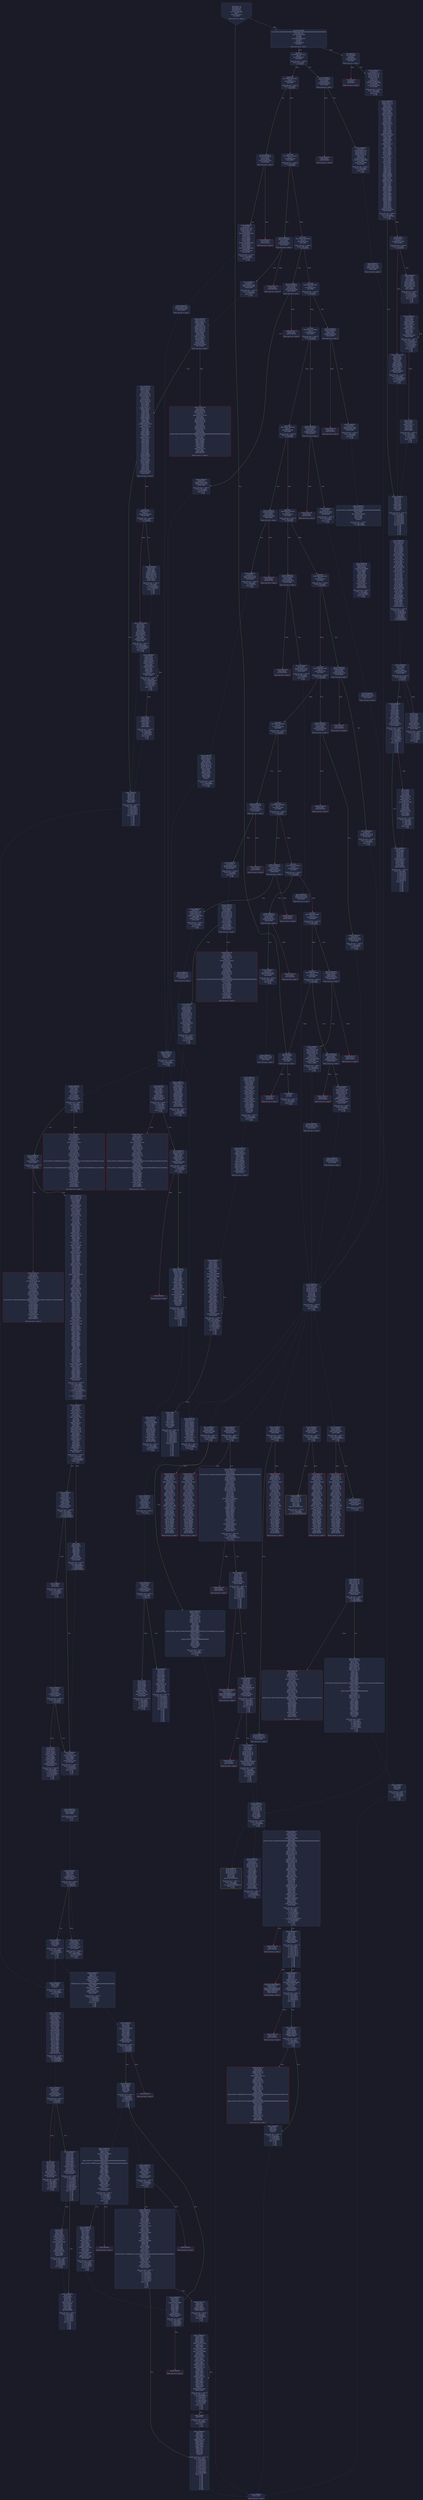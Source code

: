 digraph G {
    node [shape=box, style="filled, rounded", color="#565f89", fontcolor="#c0caf5", fontname="Helvetica", fillcolor="#24283b"];
    edge [color="#414868", fontcolor="#c0caf5", fontname="Helvetica"];
    bgcolor="#1a1b26";
    0 [ label = "[00] PUSH1 80
[02] PUSH1 40
[04] MSTORE
[05] PUSH1 04
[07] CALLDATASIZE
[08] LT
[09] PUSH2 00e5
[0c] JUMPI

Stack size req: 0, sizeΔ: 0
" shape = invhouse]
    1 [ label = "[0d] PUSH4 ffffffff
[12] PUSH29 0100000000000000000000000000000000000000000000000000000000
[30] PUSH1 00
[32] CALLDATALOAD
[33] DIV
[34] AND
[35] PUSH4 0ee4dc5a
[3a] DUP2
[3b] EQ
[3c] PUSH2 00f4
[3f] JUMPI

Stack size req: 0, sizeΔ: 1
"]
    2 [ label = "[40] DUP1
[41] PUSH4 16114acd
[46] EQ
[47] PUSH2 01a5
[4a] JUMPI

Stack size req: 1, sizeΔ: 0
Entry->Op usage:
	0->70:EQ:1
"]
    3 [ label = "[4b] DUP1
[4c] PUSH4 33b3dc04
[51] EQ
[52] PUSH2 01c8
[55] JUMPI

Stack size req: 1, sizeΔ: 0
Entry->Op usage:
	0->81:EQ:1
"]
    4 [ label = "[56] DUP1
[57] PUSH4 3b7a3b7f
[5c] EQ
[5d] PUSH2 01f0
[60] JUMPI

Stack size req: 1, sizeΔ: 0
Entry->Op usage:
	0->92:EQ:1
"]
    5 [ label = "[61] DUP1
[62] PUSH4 4d14e344
[67] EQ
[68] PUSH2 027a
[6b] JUMPI

Stack size req: 1, sizeΔ: 0
Entry->Op usage:
	0->103:EQ:1
"]
    6 [ label = "[6c] DUP1
[6d] PUSH4 5961e4fb
[72] EQ
[73] PUSH2 02a5
[76] JUMPI

Stack size req: 1, sizeΔ: 0
Entry->Op usage:
	0->114:EQ:1
"]
    7 [ label = "[77] DUP1
[78] PUSH4 715018a6
[7d] EQ
[7e] PUSH2 02d4
[81] JUMPI

Stack size req: 1, sizeΔ: 0
Entry->Op usage:
	0->125:EQ:1
"]
    8 [ label = "[82] DUP1
[83] PUSH4 79a3510d
[88] EQ
[89] PUSH2 02e9
[8c] JUMPI

Stack size req: 1, sizeΔ: 0
Entry->Op usage:
	0->136:EQ:1
"]
    9 [ label = "[8d] DUP1
[8e] PUSH4 83197ef0
[93] EQ
[94] PUSH2 0312
[97] JUMPI

Stack size req: 1, sizeΔ: 0
Entry->Op usage:
	0->147:EQ:1
"]
    10 [ label = "[98] DUP1
[99] PUSH4 8da5cb5b
[9e] EQ
[9f] PUSH2 0327
[a2] JUMPI

Stack size req: 1, sizeΔ: 0
Entry->Op usage:
	0->158:EQ:1
"]
    11 [ label = "[a3] DUP1
[a4] PUSH4 8f32d59b
[a9] EQ
[aa] PUSH2 0358
[ad] JUMPI

Stack size req: 1, sizeΔ: 0
Entry->Op usage:
	0->169:EQ:1
"]
    12 [ label = "[ae] DUP1
[af] PUSH4 a9f16529
[b4] EQ
[b5] PUSH2 036d
[b8] JUMPI

Stack size req: 1, sizeΔ: 0
Entry->Op usage:
	0->180:EQ:1
"]
    13 [ label = "[b9] DUP1
[ba] PUSH4 ab6f9e4a
[bf] EQ
[c0] PUSH2 0382
[c3] JUMPI

Stack size req: 1, sizeΔ: 0
Entry->Op usage:
	0->191:EQ:1
"]
    14 [ label = "[c4] DUP1
[c5] PUSH4 c6c4676c
[ca] EQ
[cb] PUSH2 03b6
[ce] JUMPI

Stack size req: 1, sizeΔ: 0
Entry->Op usage:
	0->202:EQ:1
"]
    15 [ label = "[cf] DUP1
[d0] PUSH4 f2fde38b
[d5] EQ
[d6] PUSH2 0403
[d9] JUMPI

Stack size req: 1, sizeΔ: 0
Entry->Op usage:
	0->213:EQ:1
"]
    16 [ label = "[da] DUP1
[db] PUSH4 f5074f41
[e0] EQ
[e1] PUSH2 0424
[e4] JUMPI

Stack size req: 1, sizeΔ: 0
Entry->Op usage:
	0->224:EQ:1
"]
    17 [ label = "[e5] JUMPDEST
[e6] CALLVALUE
[e7] DUP1
[e8] ISZERO
[e9] PUSH2 00f1
[ec] JUMPI

Stack size req: 0, sizeΔ: 1
"]
    18 [ label = "[ed] PUSH1 00
[ef] DUP1
[f0] REVERT

Stack size req: 0, sizeΔ: 0
" color = "red"]
    19 [ label = "[f1] JUMPDEST
[f2] POP
[f3] STOP

Stack size req: 1, sizeΔ: -1
Entry->Op usage:
	0->242:POP:0
Entry->Exit:
	0->😵
" color = "darkblue"]
    20 [ label = "[f4] JUMPDEST
[f5] CALLVALUE
[f6] DUP1
[f7] ISZERO
[f8] PUSH2 0100
[fb] JUMPI

Stack size req: 0, sizeΔ: 1
"]
    21 [ label = "[fc] PUSH1 00
[fe] DUP1
[ff] REVERT

Stack size req: 0, sizeΔ: 0
" color = "red"]
    22 [ label = "[0100] JUMPDEST
[0101] POP
[0102] PUSH2 0115
[0105] PUSH1 01
[0107] PUSH1 a0
[0109] PUSH1 02
[010b] EXP
[010c] SUB
[010d] PUSH1 04
[010f] CALLDATALOAD
[0110] AND
[0111] PUSH2 0445
[0114] JUMP

Stack size req: 1, sizeΔ: 1
Entry->Op usage:
	0->257:POP:0
Entry->Exit:
	0->😵
"]
    23 [ label = "[0115] JUMPDEST
[0116] PUSH1 40
[0118] MLOAD
[0119] DUP1
[011a] DUP5
[011b] ISZERO
[011c] ISZERO
[011d] ISZERO
[011e] ISZERO
[011f] DUP2
[0120] MSTORE
[0121] PUSH1 20
[0123] ADD
[0124] DUP4
[0125] PUSH1 ff
[0127] AND
[0128] PUSH1 ff
[012a] AND
[012b] DUP2
[012c] MSTORE
[012d] PUSH1 20
[012f] ADD
[0130] DUP1
[0131] PUSH1 20
[0133] ADD
[0134] DUP3
[0135] DUP2
[0136] SUB
[0137] DUP3
[0138] MSTORE
[0139] DUP4
[013a] DUP2
[013b] DUP2
[013c] MLOAD
[013d] DUP2
[013e] MSTORE
[013f] PUSH1 20
[0141] ADD
[0142] SWAP2
[0143] POP
[0144] DUP1
[0145] MLOAD
[0146] SWAP1
[0147] PUSH1 20
[0149] ADD
[014a] SWAP1
[014b] DUP1
[014c] DUP4
[014d] DUP4
[014e] PUSH1 00

Stack size req: 3, sizeΔ: 9
Entry->Op usage:
	0->316:MLOAD:0
	0->325:MLOAD:0
	0->329:ADD:1
	1->295:AND:1
	1->298:AND:1
	1->300:MSTORE:1
	2->283:ISZERO:0
"]
    24 [ label = "[0150] JUMPDEST
[0151] DUP4
[0152] DUP2
[0153] LT
[0154] ISZERO
[0155] PUSH2 0168
[0158] JUMPI

Stack size req: 4, sizeΔ: 0
Entry->Op usage:
	0->339:LT:0
	3->339:LT:1
"]
    25 [ label = "[0159] DUP2
[015a] DUP2
[015b] ADD
[015c] MLOAD
[015d] DUP4
[015e] DUP3
[015f] ADD
[0160] MSTORE
[0161] PUSH1 20
[0163] ADD
[0164] PUSH2 0150
[0167] JUMP

Stack size req: 3, sizeΔ: 0
Entry->Op usage:
	0->347:ADD:0
	0->351:ADD:0
	0->355:ADD:1
	1->347:ADD:1
	2->351:ADD:1
Entry->Exit:
	0->😵
"]
    26 [ label = "[0168] JUMPDEST
[0169] POP
[016a] POP
[016b] POP
[016c] POP
[016d] SWAP1
[016e] POP
[016f] SWAP1
[0170] DUP2
[0171] ADD
[0172] SWAP1
[0173] PUSH1 1f
[0175] AND
[0176] DUP1
[0177] ISZERO
[0178] PUSH2 0195
[017b] JUMPI

Stack size req: 7, sizeΔ: -5
Entry->Op usage:
	0->361:POP:0
	1->362:POP:0
	2->363:POP:0
	3->364:POP:0
	4->369:ADD:0
	4->373:AND:1
	4->375:ISZERO:0
	5->366:POP:0
	6->369:ADD:1
Entry->Exit:
	0->😵
	1->😵
	2->😵
	3->😵
	4->0
	5->😵
	6->😵
"]
    27 [ label = "[017c] DUP1
[017d] DUP3
[017e] SUB
[017f] DUP1
[0180] MLOAD
[0181] PUSH1 01
[0183] DUP4
[0184] PUSH1 20
[0186] SUB
[0187] PUSH2 0100
[018a] EXP
[018b] SUB
[018c] NOT
[018d] AND
[018e] DUP2
[018f] MSTORE
[0190] PUSH1 20
[0192] ADD
[0193] SWAP2
[0194] POP

Stack size req: 2, sizeΔ: 0
Entry->Op usage:
	0->382:SUB:1
	0->390:SUB:1
	1->382:SUB:0
	1->404:POP:0
Entry->Exit:
	1->😵
"]
    28 [ label = "[0195] JUMPDEST
[0196] POP
[0197] SWAP5
[0198] POP
[0199] POP
[019a] POP
[019b] POP
[019c] POP
[019d] PUSH1 40
[019f] MLOAD
[01a0] DUP1
[01a1] SWAP2
[01a2] SUB
[01a3] SWAP1
[01a4] RETURN

Stack size req: 7, sizeΔ: -7
Entry->Op usage:
	0->406:POP:0
	1->418:SUB:0
	2->409:POP:0
	3->410:POP:0
	4->411:POP:0
	5->412:POP:0
	6->408:POP:0
Entry->Exit:
	0->😵
	1->😵
	2->😵
	3->😵
	4->😵
	5->😵
	6->😵
" color = "darkblue"]
    29 [ label = "[01a5] JUMPDEST
[01a6] CALLVALUE
[01a7] DUP1
[01a8] ISZERO
[01a9] PUSH2 01b1
[01ac] JUMPI

Stack size req: 0, sizeΔ: 1
"]
    30 [ label = "[01ad] PUSH1 00
[01af] DUP1
[01b0] REVERT

Stack size req: 0, sizeΔ: 0
" color = "red"]
    31 [ label = "[01b1] JUMPDEST
[01b2] POP
[01b3] PUSH2 01c6
[01b6] PUSH1 01
[01b8] PUSH1 a0
[01ba] PUSH1 02
[01bc] EXP
[01bd] SUB
[01be] PUSH1 04
[01c0] CALLDATALOAD
[01c1] AND
[01c2] PUSH2 04f4
[01c5] JUMP

Stack size req: 1, sizeΔ: 1
Entry->Op usage:
	0->434:POP:0
Entry->Exit:
	0->😵
"]
    32 [ label = "[01c6] JUMPDEST
[01c7] STOP

Stack size req: 0, sizeΔ: 0
" color = "darkblue"]
    33 [ label = "[01c8] JUMPDEST
[01c9] CALLVALUE
[01ca] DUP1
[01cb] ISZERO
[01cc] PUSH2 01d4
[01cf] JUMPI

Stack size req: 0, sizeΔ: 1
"]
    34 [ label = "[01d0] PUSH1 00
[01d2] DUP1
[01d3] REVERT

Stack size req: 0, sizeΔ: 0
" color = "red"]
    35 [ label = "[01d4] JUMPDEST
[01d5] POP
[01d6] PUSH2 01c6
[01d9] PUSH1 24
[01db] PUSH1 04
[01dd] DUP1
[01de] CALLDATALOAD
[01df] DUP3
[01e0] DUP2
[01e1] ADD
[01e2] SWAP3
[01e3] SWAP2
[01e4] ADD
[01e5] CALLDATALOAD
[01e6] SWAP1
[01e7] PUSH1 ff
[01e9] SWAP1
[01ea] CALLDATALOAD
[01eb] AND
[01ec] PUSH2 0700
[01ef] JUMP

Stack size req: 1, sizeΔ: 3
Entry->Op usage:
	0->469:POP:0
Entry->Exit:
	0->😵
"]
    36 [ label = "[01f0] JUMPDEST
[01f1] CALLVALUE
[01f2] DUP1
[01f3] ISZERO
[01f4] PUSH2 01fc
[01f7] JUMPI

Stack size req: 0, sizeΔ: 1
"]
    37 [ label = "[01f8] PUSH1 00
[01fa] DUP1
[01fb] REVERT

Stack size req: 0, sizeΔ: 0
" color = "red"]
    38 [ label = "[01fc] JUMPDEST
[01fd] POP
[01fe] PUSH2 0205
[0201] PUSH2 0a00
[0204] JUMP

Stack size req: 1, sizeΔ: 0
Entry->Op usage:
	0->509:POP:0
Entry->Exit:
	0->😵
"]
    39 [ label = "[0205] JUMPDEST
[0206] PUSH1 40
[0208] DUP1
[0209] MLOAD
[020a] PUSH1 20
[020c] DUP1
[020d] DUP3
[020e] MSTORE
[020f] DUP4
[0210] MLOAD
[0211] DUP2
[0212] DUP4
[0213] ADD
[0214] MSTORE
[0215] DUP4
[0216] MLOAD
[0217] SWAP2
[0218] SWAP3
[0219] DUP4
[021a] SWAP3
[021b] SWAP1
[021c] DUP4
[021d] ADD
[021e] SWAP2
[021f] DUP6
[0220] ADD
[0221] SWAP1
[0222] DUP1
[0223] DUP4
[0224] DUP4
[0225] PUSH1 00

Stack size req: 1, sizeΔ: 9
Entry->Op usage:
	0->528:MLOAD:0
	0->534:MLOAD:0
	0->544:ADD:0
"]
    40 [ label = "[0227] JUMPDEST
[0228] DUP4
[0229] DUP2
[022a] LT
[022b] ISZERO
[022c] PUSH2 023f
[022f] JUMPI

Stack size req: 4, sizeΔ: 0
Entry->Op usage:
	0->554:LT:0
	3->554:LT:1
"]
    41 [ label = "[0230] DUP2
[0231] DUP2
[0232] ADD
[0233] MLOAD
[0234] DUP4
[0235] DUP3
[0236] ADD
[0237] MSTORE
[0238] PUSH1 20
[023a] ADD
[023b] PUSH2 0227
[023e] JUMP

Stack size req: 3, sizeΔ: 0
Entry->Op usage:
	0->562:ADD:0
	0->566:ADD:0
	0->570:ADD:1
	1->562:ADD:1
	2->566:ADD:1
Entry->Exit:
	0->😵
"]
    42 [ label = "[023f] JUMPDEST
[0240] POP
[0241] POP
[0242] POP
[0243] POP
[0244] SWAP1
[0245] POP
[0246] SWAP1
[0247] DUP2
[0248] ADD
[0249] SWAP1
[024a] PUSH1 1f
[024c] AND
[024d] DUP1
[024e] ISZERO
[024f] PUSH2 026c
[0252] JUMPI

Stack size req: 7, sizeΔ: -5
Entry->Op usage:
	0->576:POP:0
	1->577:POP:0
	2->578:POP:0
	3->579:POP:0
	4->584:ADD:0
	4->588:AND:1
	4->590:ISZERO:0
	5->581:POP:0
	6->584:ADD:1
Entry->Exit:
	0->😵
	1->😵
	2->😵
	3->😵
	4->0
	5->😵
	6->😵
"]
    43 [ label = "[0253] DUP1
[0254] DUP3
[0255] SUB
[0256] DUP1
[0257] MLOAD
[0258] PUSH1 01
[025a] DUP4
[025b] PUSH1 20
[025d] SUB
[025e] PUSH2 0100
[0261] EXP
[0262] SUB
[0263] NOT
[0264] AND
[0265] DUP2
[0266] MSTORE
[0267] PUSH1 20
[0269] ADD
[026a] SWAP2
[026b] POP

Stack size req: 2, sizeΔ: 0
Entry->Op usage:
	0->597:SUB:1
	0->605:SUB:1
	1->597:SUB:0
	1->619:POP:0
Entry->Exit:
	1->😵
"]
    44 [ label = "[026c] JUMPDEST
[026d] POP
[026e] SWAP3
[026f] POP
[0270] POP
[0271] POP
[0272] PUSH1 40
[0274] MLOAD
[0275] DUP1
[0276] SWAP2
[0277] SUB
[0278] SWAP1
[0279] RETURN

Stack size req: 5, sizeΔ: -5
Entry->Op usage:
	0->621:POP:0
	1->631:SUB:0
	2->624:POP:0
	3->625:POP:0
	4->623:POP:0
Entry->Exit:
	0->😵
	1->😵
	2->😵
	3->😵
	4->😵
" color = "darkblue"]
    45 [ label = "[027a] JUMPDEST
[027b] CALLVALUE
[027c] DUP1
[027d] ISZERO
[027e] PUSH2 0286
[0281] JUMPI

Stack size req: 0, sizeΔ: 1
"]
    46 [ label = "[0282] PUSH1 00
[0284] DUP1
[0285] REVERT

Stack size req: 0, sizeΔ: 0
" color = "red"]
    47 [ label = "[0286] JUMPDEST
[0287] POP
[0288] PUSH2 028f
[028b] PUSH2 0b0a
[028e] JUMP

Stack size req: 1, sizeΔ: 0
Entry->Op usage:
	0->647:POP:0
Entry->Exit:
	0->😵
"]
    48 [ label = "[028f] JUMPDEST
[0290] PUSH1 40
[0292] DUP1
[0293] MLOAD
[0294] PUSH1 ff
[0296] SWAP1
[0297] SWAP3
[0298] AND
[0299] DUP3
[029a] MSTORE
[029b] MLOAD
[029c] SWAP1
[029d] DUP2
[029e] SWAP1
[029f] SUB
[02a0] PUSH1 20
[02a2] ADD
[02a3] SWAP1
[02a4] RETURN

Stack size req: 1, sizeΔ: -1
Entry->Op usage:
	0->664:AND:0
	0->666:MSTORE:1
Entry->Exit:
	0->😵
" color = "darkblue"]
    49 [ label = "[02a5] JUMPDEST
[02a6] CALLVALUE
[02a7] DUP1
[02a8] ISZERO
[02a9] PUSH2 02b1
[02ac] JUMPI

Stack size req: 0, sizeΔ: 1
"]
    50 [ label = "[02ad] PUSH1 00
[02af] DUP1
[02b0] REVERT

Stack size req: 0, sizeΔ: 0
" color = "red"]
    51 [ label = "[02b1] JUMPDEST
[02b2] POP
[02b3] PUSH2 02ba
[02b6] PUSH2 0b0f
[02b9] JUMP

Stack size req: 1, sizeΔ: 0
Entry->Op usage:
	0->690:POP:0
Entry->Exit:
	0->😵
"]
    52 [ label = "[02ba] JUMPDEST
[02bb] PUSH1 40
[02bd] DUP1
[02be] MLOAD
[02bf] PUSH5 ffffffffff
[02c5] SWAP1
[02c6] SWAP3
[02c7] AND
[02c8] DUP3
[02c9] MSTORE
[02ca] MLOAD
[02cb] SWAP1
[02cc] DUP2
[02cd] SWAP1
[02ce] SUB
[02cf] PUSH1 20
[02d1] ADD
[02d2] SWAP1
[02d3] RETURN

Stack size req: 1, sizeΔ: -1
Entry->Op usage:
	0->711:AND:0
	0->713:MSTORE:1
Entry->Exit:
	0->😵
" color = "darkblue"]
    53 [ label = "[02d4] JUMPDEST
[02d5] CALLVALUE
[02d6] DUP1
[02d7] ISZERO
[02d8] PUSH2 02e0
[02db] JUMPI

Stack size req: 0, sizeΔ: 1
"]
    54 [ label = "[02dc] PUSH1 00
[02de] DUP1
[02df] REVERT

Stack size req: 0, sizeΔ: 0
" color = "red"]
    55 [ label = "[02e0] JUMPDEST
[02e1] POP
[02e2] PUSH2 01c6
[02e5] PUSH2 0b34
[02e8] JUMP

Stack size req: 1, sizeΔ: 0
Entry->Op usage:
	0->737:POP:0
Entry->Exit:
	0->😵
"]
    56 [ label = "[02e9] JUMPDEST
[02ea] CALLVALUE
[02eb] DUP1
[02ec] ISZERO
[02ed] PUSH2 02f5
[02f0] JUMPI

Stack size req: 0, sizeΔ: 1
"]
    57 [ label = "[02f1] PUSH1 00
[02f3] DUP1
[02f4] REVERT

Stack size req: 0, sizeΔ: 0
" color = "red"]
    58 [ label = "[02f5] JUMPDEST
[02f6] POP
[02f7] PUSH2 02fe
[02fa] PUSH2 0bd5
[02fd] JUMP

Stack size req: 1, sizeΔ: 0
Entry->Op usage:
	0->758:POP:0
Entry->Exit:
	0->😵
"]
    59 [ label = "[02fe] JUMPDEST
[02ff] PUSH1 40
[0301] DUP1
[0302] MLOAD
[0303] SWAP2
[0304] ISZERO
[0305] ISZERO
[0306] DUP3
[0307] MSTORE
[0308] MLOAD
[0309] SWAP1
[030a] DUP2
[030b] SWAP1
[030c] SUB
[030d] PUSH1 20
[030f] ADD
[0310] SWAP1
[0311] RETURN

Stack size req: 1, sizeΔ: -1
Entry->Op usage:
	0->772:ISZERO:0
Entry->Exit:
	0->😵
" color = "darkblue"]
    60 [ label = "[0312] JUMPDEST
[0313] CALLVALUE
[0314] DUP1
[0315] ISZERO
[0316] PUSH2 031e
[0319] JUMPI

Stack size req: 0, sizeΔ: 1
"]
    61 [ label = "[031a] PUSH1 00
[031c] DUP1
[031d] REVERT

Stack size req: 0, sizeΔ: 0
" color = "red"]
    62 [ label = "[031e] JUMPDEST
[031f] POP
[0320] PUSH2 01c6
[0323] PUSH2 0beb
[0326] JUMP

Stack size req: 1, sizeΔ: 0
Entry->Op usage:
	0->799:POP:0
Entry->Exit:
	0->😵
"]
    63 [ label = "[0327] JUMPDEST
[0328] CALLVALUE
[0329] DUP1
[032a] ISZERO
[032b] PUSH2 0333
[032e] JUMPI

Stack size req: 0, sizeΔ: 1
"]
    64 [ label = "[032f] PUSH1 00
[0331] DUP1
[0332] REVERT

Stack size req: 0, sizeΔ: 0
" color = "red"]
    65 [ label = "[0333] JUMPDEST
[0334] POP
[0335] PUSH2 033c
[0338] PUSH2 0c4a
[033b] JUMP

Stack size req: 1, sizeΔ: 0
Entry->Op usage:
	0->820:POP:0
Entry->Exit:
	0->😵
"]
    66 [ label = "[033c] JUMPDEST
[033d] PUSH1 40
[033f] DUP1
[0340] MLOAD
[0341] PUSH1 01
[0343] PUSH1 a0
[0345] PUSH1 02
[0347] EXP
[0348] SUB
[0349] SWAP1
[034a] SWAP3
[034b] AND
[034c] DUP3
[034d] MSTORE
[034e] MLOAD
[034f] SWAP1
[0350] DUP2
[0351] SWAP1
[0352] SUB
[0353] PUSH1 20
[0355] ADD
[0356] SWAP1
[0357] RETURN

Stack size req: 1, sizeΔ: -1
Entry->Op usage:
	0->843:AND:0
	0->845:MSTORE:1
Entry->Exit:
	0->😵
" color = "darkblue"]
    67 [ label = "[0358] JUMPDEST
[0359] CALLVALUE
[035a] DUP1
[035b] ISZERO
[035c] PUSH2 0364
[035f] JUMPI

Stack size req: 0, sizeΔ: 1
"]
    68 [ label = "[0360] PUSH1 00
[0362] DUP1
[0363] REVERT

Stack size req: 0, sizeΔ: 0
" color = "red"]
    69 [ label = "[0364] JUMPDEST
[0365] POP
[0366] PUSH2 02fe
[0369] PUSH2 0c59
[036c] JUMP

Stack size req: 1, sizeΔ: 0
Entry->Op usage:
	0->869:POP:0
Entry->Exit:
	0->😵
"]
    70 [ label = "[036d] JUMPDEST
[036e] CALLVALUE
[036f] DUP1
[0370] ISZERO
[0371] PUSH2 0379
[0374] JUMPI

Stack size req: 0, sizeΔ: 1
"]
    71 [ label = "[0375] PUSH1 00
[0377] DUP1
[0378] REVERT

Stack size req: 0, sizeΔ: 0
" color = "red"]
    72 [ label = "[0379] JUMPDEST
[037a] POP
[037b] PUSH2 028f
[037e] PUSH2 0c6a
[0381] JUMP

Stack size req: 1, sizeΔ: 0
Entry->Op usage:
	0->890:POP:0
Entry->Exit:
	0->😵
"]
    73 [ label = "[0382] JUMPDEST
[0383] CALLVALUE
[0384] DUP1
[0385] ISZERO
[0386] PUSH2 038e
[0389] JUMPI

Stack size req: 0, sizeΔ: 1
"]
    74 [ label = "[038a] PUSH1 00
[038c] DUP1
[038d] REVERT

Stack size req: 0, sizeΔ: 0
" color = "red"]
    75 [ label = "[038e] JUMPDEST
[038f] POP
[0390] PUSH2 039d
[0393] PUSH1 ff
[0395] PUSH1 04
[0397] CALLDATALOAD
[0398] AND
[0399] PUSH2 0cef
[039c] JUMP

Stack size req: 1, sizeΔ: 1
Entry->Op usage:
	0->911:POP:0
Entry->Exit:
	0->😵
"]
    76 [ label = "[039d] JUMPDEST
[039e] PUSH1 40
[03a0] DUP1
[03a1] MLOAD
[03a2] PUSH4 ffffffff
[03a7] SWAP1
[03a8] SWAP3
[03a9] AND
[03aa] DUP3
[03ab] MSTORE
[03ac] MLOAD
[03ad] SWAP1
[03ae] DUP2
[03af] SWAP1
[03b0] SUB
[03b1] PUSH1 20
[03b3] ADD
[03b4] SWAP1
[03b5] RETURN

Stack size req: 1, sizeΔ: -1
Entry->Op usage:
	0->937:AND:0
	0->939:MSTORE:1
Entry->Exit:
	0->😵
" color = "darkblue"]
    77 [ label = "[03b6] JUMPDEST
[03b7] CALLVALUE
[03b8] DUP1
[03b9] ISZERO
[03ba] PUSH2 03c2
[03bd] JUMPI

Stack size req: 0, sizeΔ: 1
"]
    78 [ label = "[03be] PUSH1 00
[03c0] DUP1
[03c1] REVERT

Stack size req: 0, sizeΔ: 0
" color = "red"]
    79 [ label = "[03c2] JUMPDEST
[03c3] POP
[03c4] PUSH2 03cb
[03c7] PUSH2 0db0
[03ca] JUMP

Stack size req: 1, sizeΔ: 0
Entry->Op usage:
	0->963:POP:0
Entry->Exit:
	0->😵
"]
    80 [ label = "[03cb] JUMPDEST
[03cc] PUSH1 40
[03ce] MLOAD
[03cf] DUP1
[03d0] DUP3
[03d1] PUSH1 80
[03d3] DUP1
[03d4] DUP4
[03d5] DUP4
[03d6] PUSH1 00

Stack size req: 1, sizeΔ: 8
Entry->Exit:
	0->1, 5, 8
"]
    81 [ label = "[03d8] JUMPDEST
[03d9] DUP4
[03da] DUP2
[03db] LT
[03dc] ISZERO
[03dd] PUSH2 03f0
[03e0] JUMPI

Stack size req: 4, sizeΔ: 0
Entry->Op usage:
	0->987:LT:0
	3->987:LT:1
"]
    82 [ label = "[03e1] DUP2
[03e2] DUP2
[03e3] ADD
[03e4] MLOAD
[03e5] DUP4
[03e6] DUP3
[03e7] ADD
[03e8] MSTORE
[03e9] PUSH1 20
[03eb] ADD
[03ec] PUSH2 03d8
[03ef] JUMP

Stack size req: 3, sizeΔ: 0
Entry->Op usage:
	0->995:ADD:0
	0->999:ADD:0
	0->1003:ADD:1
	1->995:ADD:1
	2->999:ADD:1
Entry->Exit:
	0->😵
"]
    83 [ label = "[03f0] JUMPDEST
[03f1] POP
[03f2] POP
[03f3] POP
[03f4] POP
[03f5] SWAP1
[03f6] POP
[03f7] ADD
[03f8] SWAP2
[03f9] POP
[03fa] POP
[03fb] PUSH1 40
[03fd] MLOAD
[03fe] DUP1
[03ff] SWAP2
[0400] SUB
[0401] SWAP1
[0402] RETURN

Stack size req: 9, sizeΔ: -9
Entry->Op usage:
	0->1009:POP:0
	1->1010:POP:0
	2->1011:POP:0
	3->1012:POP:0
	4->1015:ADD:0
	5->1014:POP:0
	6->1015:ADD:1
	7->1018:POP:0
	8->1017:POP:0
Entry->Exit:
	0->😵
	1->😵
	2->😵
	3->😵
	4->😵
	5->😵
	6->😵
	7->😵
	8->😵
" color = "darkblue"]
    84 [ label = "[0403] JUMPDEST
[0404] CALLVALUE
[0405] DUP1
[0406] ISZERO
[0407] PUSH2 040f
[040a] JUMPI

Stack size req: 0, sizeΔ: 1
"]
    85 [ label = "[040b] PUSH1 00
[040d] DUP1
[040e] REVERT

Stack size req: 0, sizeΔ: 0
" color = "red"]
    86 [ label = "[040f] JUMPDEST
[0410] POP
[0411] PUSH2 01c6
[0414] PUSH1 01
[0416] PUSH1 a0
[0418] PUSH1 02
[041a] EXP
[041b] SUB
[041c] PUSH1 04
[041e] CALLDATALOAD
[041f] AND
[0420] PUSH2 0e16
[0423] JUMP

Stack size req: 1, sizeΔ: 1
Entry->Op usage:
	0->1040:POP:0
Entry->Exit:
	0->😵
"]
    87 [ label = "[0424] JUMPDEST
[0425] CALLVALUE
[0426] DUP1
[0427] ISZERO
[0428] PUSH2 0430
[042b] JUMPI

Stack size req: 0, sizeΔ: 1
"]
    88 [ label = "[042c] PUSH1 00
[042e] DUP1
[042f] REVERT

Stack size req: 0, sizeΔ: 0
" color = "red"]
    89 [ label = "[0430] JUMPDEST
[0431] POP
[0432] PUSH2 01c6
[0435] PUSH1 01
[0437] PUSH1 a0
[0439] PUSH1 02
[043b] EXP
[043c] SUB
[043d] PUSH1 04
[043f] CALLDATALOAD
[0440] AND
[0441] PUSH2 0e6e
[0444] JUMP

Stack size req: 1, sizeΔ: 1
Entry->Op usage:
	0->1073:POP:0
Entry->Exit:
	0->😵
"]
    90 [ label = "[0445] JUMPDEST
[0446] PUSH1 02
[0448] PUSH1 20
[044a] DUP2
[044b] DUP2
[044c] MSTORE
[044d] PUSH1 00
[044f] SWAP3
[0450] DUP4
[0451] MSTORE
[0452] PUSH1 40
[0454] SWAP3
[0455] DUP4
[0456] SWAP1
[0457] SHA3
[0458] DUP1
[0459] SLOAD
[045a] PUSH1 01
[045c] DUP1
[045d] DUP4
[045e] ADD
[045f] DUP1
[0460] SLOAD
[0461] DUP8
[0462] MLOAD
[0463] PUSH2 0100
[0466] SWAP4
[0467] DUP3
[0468] AND
[0469] ISZERO
[046a] DUP5
[046b] MUL
[046c] PUSH1 00
[046e] NOT
[046f] ADD
[0470] SWAP1
[0471] SWAP2
[0472] AND
[0473] SWAP7
[0474] SWAP1
[0475] SWAP7
[0476] DIV
[0477] PUSH1 1f
[0479] DUP2
[047a] ADD
[047b] DUP7
[047c] SWAP1
[047d] DIV
[047e] DUP7
[047f] MUL
[0480] DUP8
[0481] ADD
[0482] DUP7
[0483] ADD
[0484] SWAP1
[0485] SWAP8
[0486] MSTORE
[0487] DUP7
[0488] DUP7
[0489] MSTORE
[048a] PUSH1 ff
[048c] DUP1
[048d] DUP5
[048e] AND
[048f] SWAP8
[0490] SWAP3
[0491] SWAP1
[0492] SWAP4
[0493] DIV
[0494] SWAP1
[0495] SWAP3
[0496] AND
[0497] SWAP5
[0498] SWAP3
[0499] SWAP4
[049a] DUP4
[049b] ADD
[049c] DUP3
[049d] DUP3
[049e] DUP1
[049f] ISZERO
[04a0] PUSH2 04ea
[04a3] JUMPI

Stack size req: 1, sizeΔ: 8
Entry->Op usage:
	0->1105:MSTORE:1
Entry->Exit:
	0->😵
"]
    91 [ label = "[04a4] DUP1
[04a5] PUSH1 1f
[04a7] LT
[04a8] PUSH2 04bf
[04ab] JUMPI

Stack size req: 1, sizeΔ: 0
Entry->Op usage:
	0->1191:LT:1
"]
    92 [ label = "[04ac] PUSH2 0100
[04af] DUP1
[04b0] DUP4
[04b1] SLOAD
[04b2] DIV
[04b3] MUL
[04b4] DUP4
[04b5] MSTORE
[04b6] SWAP2
[04b7] PUSH1 20
[04b9] ADD
[04ba] SWAP2
[04bb] PUSH2 04ea
[04be] JUMP

Stack size req: 3, sizeΔ: 0
Entry->Op usage:
	1->1201:SLOAD:0
	2->1205:MSTORE:0
	2->1209:ADD:1
Entry->Exit:
	2->😵
"]
    93 [ label = "[04bf] JUMPDEST
[04c0] DUP3
[04c1] ADD
[04c2] SWAP2
[04c3] SWAP1
[04c4] PUSH1 00
[04c6] MSTORE
[04c7] PUSH1 20
[04c9] PUSH1 00
[04cb] SHA3
[04cc] SWAP1

Stack size req: 3, sizeΔ: 0
Entry->Op usage:
	0->1217:ADD:1
	1->1222:MSTORE:1
	2->1217:ADD:0
Entry->Exit:
	0->😵
	1->😵
	2->0
"]
    94 [ label = "[04cd] JUMPDEST
[04ce] DUP2
[04cf] SLOAD
[04d0] DUP2
[04d1] MSTORE
[04d2] SWAP1
[04d3] PUSH1 01
[04d5] ADD
[04d6] SWAP1
[04d7] PUSH1 20
[04d9] ADD
[04da] DUP1
[04db] DUP4
[04dc] GT
[04dd] PUSH2 04cd
[04e0] JUMPI

Stack size req: 3, sizeΔ: 0
Entry->Op usage:
	0->1233:MSTORE:0
	0->1241:ADD:1
	1->1231:SLOAD:0
	1->1237:ADD:1
	2->1244:GT:0
Entry->Exit:
	0->😵
	1->😵
"]
    95 [ label = "[04e1] DUP3
[04e2] SWAP1
[04e3] SUB
[04e4] PUSH1 1f
[04e6] AND
[04e7] DUP3
[04e8] ADD
[04e9] SWAP2

Stack size req: 3, sizeΔ: 0
Entry->Op usage:
	0->1251:SUB:0
	2->1251:SUB:1
	2->1256:ADD:0
Entry->Exit:
	0->😵
	2->0
"]
    96 [ label = "[04ea] JUMPDEST
[04eb] POP
[04ec] POP
[04ed] POP
[04ee] POP
[04ef] POP
[04f0] SWAP1
[04f1] POP
[04f2] DUP4
[04f3] JUMP
Indirect!

Stack size req: 10, sizeΔ: -6
Entry->Op usage:
	0->1259:POP:0
	1->1260:POP:0
	2->1261:POP:0
	3->1262:POP:0
	4->1263:POP:0
	6->1265:POP:0
	9->1267:JUMP:0
Entry->Exit:
	0->😵
	1->😵
	2->😵
	3->😵
	4->😵
	5->0
	6->😵
" color = "teal"]
    97 [ label = "[04f4] JUMPDEST
[04f5] PUSH1 00
[04f7] PUSH2 04fe
[04fa] PUSH2 0c59
[04fd] JUMP

Stack size req: 0, sizeΔ: 2
"]
    98 [ label = "[04fe] JUMPDEST
[04ff] ISZERO
[0500] ISZERO
[0501] PUSH2 0542
[0504] JUMPI

Stack size req: 1, sizeΔ: -1
Entry->Op usage:
	0->1279:ISZERO:0
Entry->Exit:
	0->😵
"]
    99 [ label = "[0505] PUSH1 40
[0507] DUP1
[0508] MLOAD
[0509] PUSH1 e5
[050b] PUSH1 02
[050d] EXP
[050e] PUSH3 461bcd
[0512] MUL
[0513] DUP2
[0514] MSTORE
[0515] PUSH1 20
[0517] PUSH1 04
[0519] DUP3
[051a] ADD
[051b] MSTORE
[051c] PUSH1 1b
[051e] PUSH1 24
[0520] DUP3
[0521] ADD
[0522] MSTORE
[0523] PUSH1 00
[0525] DUP1
[0526] MLOAD
[0527] PUSH1 20
[0529] PUSH2 1079
[052c] DUP4
[052d] CODECOPY
[052e] DUP2
[052f] MLOAD
[0530] SWAP2
[0531] MSTORE
[0532] PUSH1 44
[0534] DUP3
[0535] ADD
[0536] MSTORE
[0537] SWAP1
[0538] MLOAD
[0539] SWAP1
[053a] DUP2
[053b] SWAP1
[053c] SUB
[053d] PUSH1 64
[053f] ADD
[0540] SWAP1
[0541] REVERT

Stack size req: 0, sizeΔ: 0
" color = "red"]
    100 [ label = "[0542] JUMPDEST
[0543] PUSH1 40
[0545] DUP1
[0546] MLOAD
[0547] PUSH32 70a0823100000000000000000000000000000000000000000000000000000000
[0568] DUP2
[0569] MSTORE
[056a] ADDRESS
[056b] PUSH1 04
[056d] DUP3
[056e] ADD
[056f] MSTORE
[0570] SWAP1
[0571] MLOAD
[0572] PUSH1 01
[0574] PUSH1 a0
[0576] PUSH1 02
[0578] EXP
[0579] SUB
[057a] DUP5
[057b] AND
[057c] SWAP2
[057d] PUSH4 70a08231
[0582] SWAP2
[0583] PUSH1 24
[0585] DUP1
[0586] DUP4
[0587] ADD
[0588] SWAP3
[0589] PUSH1 20
[058b] SWAP3
[058c] SWAP2
[058d] SWAP1
[058e] DUP3
[058f] SWAP1
[0590] SUB
[0591] ADD
[0592] DUP2
[0593] PUSH1 00
[0595] DUP8
[0596] DUP1
[0597] EXTCODESIZE
[0598] ISZERO
[0599] DUP1
[059a] ISZERO
[059b] PUSH2 05a3
[059e] JUMPI

Stack size req: 2, sizeΔ: 10
Entry->Op usage:
	1->1403:AND:0
	1->1431:EXTCODESIZE:0
Entry->Exit:
	1->1, 9, 11
"]
    101 [ label = "[059f] PUSH1 00
[05a1] DUP1
[05a2] REVERT

Stack size req: 0, sizeΔ: 0
" color = "red"]
    102 [ label = "[05a3] JUMPDEST
[05a4] POP
[05a5] GAS
[05a6] CALL
[05a7] ISZERO
[05a8] DUP1
[05a9] ISZERO
[05aa] PUSH2 05b7
[05ad] JUMPI

Stack size req: 7, sizeΔ: -6
Entry->Op usage:
	0->1444:POP:0
	1->1446:CALL:1
	2->1446:CALL:2
	3->1446:CALL:3
	4->1446:CALL:4
	5->1446:CALL:5
	6->1446:CALL:6
Entry->Exit:
	0->😵
	1->😵
	2->😵
	3->😵
	4->😵
	5->😵
	6->😵
"]
    103 [ label = "[05ae] RETURNDATASIZE
[05af] PUSH1 00
[05b1] DUP1
[05b2] RETURNDATACOPY
[05b3] RETURNDATASIZE
[05b4] PUSH1 00
[05b6] REVERT

Stack size req: 0, sizeΔ: 0
" color = "red"]
    104 [ label = "[05b7] JUMPDEST
[05b8] POP
[05b9] POP
[05ba] POP
[05bb] POP
[05bc] PUSH1 40
[05be] MLOAD
[05bf] RETURNDATASIZE
[05c0] PUSH1 20
[05c2] DUP2
[05c3] LT
[05c4] ISZERO
[05c5] PUSH2 05cd
[05c8] JUMPI

Stack size req: 4, sizeΔ: -2
Entry->Op usage:
	0->1464:POP:0
	1->1465:POP:0
	2->1466:POP:0
	3->1467:POP:0
Entry->Exit:
	0->😵
	1->😵
	2->😵
	3->😵
"]
    105 [ label = "[05c9] PUSH1 00
[05cb] DUP1
[05cc] REVERT

Stack size req: 0, sizeΔ: 0
" color = "red"]
    106 [ label = "[05cd] JUMPDEST
[05ce] POP
[05cf] MLOAD
[05d0] SWAP1
[05d1] POP
[05d2] PUSH1 01
[05d4] PUSH1 a0
[05d6] PUSH1 02
[05d8] EXP
[05d9] SUB
[05da] DUP3
[05db] AND
[05dc] PUSH4 a9059cbb
[05e1] PUSH2 05e8
[05e4] PUSH2 0c4a
[05e7] JUMP

Stack size req: 4, sizeΔ: 1
Entry->Op usage:
	0->1486:POP:0
	1->1487:MLOAD:0
	2->1489:POP:0
	3->1499:AND:0
Entry->Exit:
	0->😵
	1->😵
	2->😵
	3->2, 4
"]
    107 [ label = "[05e8] JUMPDEST
[05e9] DUP4
[05ea] PUSH1 40
[05ec] MLOAD
[05ed] DUP4
[05ee] PUSH4 ffffffff
[05f3] AND
[05f4] PUSH29 0100000000000000000000000000000000000000000000000000000000
[0612] MUL
[0613] DUP2
[0614] MSTORE
[0615] PUSH1 04
[0617] ADD
[0618] DUP1
[0619] DUP4
[061a] PUSH1 01
[061c] PUSH1 a0
[061e] PUSH1 02
[0620] EXP
[0621] SUB
[0622] AND
[0623] PUSH1 01
[0625] PUSH1 a0
[0627] PUSH1 02
[0629] EXP
[062a] SUB
[062b] AND
[062c] DUP2
[062d] MSTORE
[062e] PUSH1 20
[0630] ADD
[0631] DUP3
[0632] DUP2
[0633] MSTORE
[0634] PUSH1 20
[0636] ADD
[0637] SWAP3
[0638] POP
[0639] POP
[063a] POP
[063b] PUSH1 20
[063d] PUSH1 40
[063f] MLOAD
[0640] DUP1
[0641] DUP4
[0642] SUB
[0643] DUP2
[0644] PUSH1 00
[0646] DUP8
[0647] DUP1
[0648] EXTCODESIZE
[0649] ISZERO
[064a] DUP1
[064b] ISZERO
[064c] PUSH2 0654
[064f] JUMPI

Stack size req: 4, sizeΔ: 7
Entry->Op usage:
	0->1570:AND:1
	0->1579:AND:1
	0->1581:MSTORE:1
	0->1592:POP:0
	1->1523:AND:1
	1->1554:MUL:1
	2->1608:EXTCODESIZE:0
	3->1587:MSTORE:1
	3->1594:POP:0
Entry->Exit:
	0->😵
	2->1, 9
"]
    108 [ label = "[0650] PUSH1 00
[0652] DUP1
[0653] REVERT

Stack size req: 0, sizeΔ: 0
" color = "red"]
    109 [ label = "[0654] JUMPDEST
[0655] POP
[0656] GAS
[0657] CALL
[0658] ISZERO
[0659] DUP1
[065a] ISZERO
[065b] PUSH2 0668
[065e] JUMPI

Stack size req: 7, sizeΔ: -6
Entry->Op usage:
	0->1621:POP:0
	1->1623:CALL:1
	2->1623:CALL:2
	3->1623:CALL:3
	4->1623:CALL:4
	5->1623:CALL:5
	6->1623:CALL:6
Entry->Exit:
	0->😵
	1->😵
	2->😵
	3->😵
	4->😵
	5->😵
	6->😵
"]
    110 [ label = "[065f] RETURNDATASIZE
[0660] PUSH1 00
[0662] DUP1
[0663] RETURNDATACOPY
[0664] RETURNDATASIZE
[0665] PUSH1 00
[0667] REVERT

Stack size req: 0, sizeΔ: 0
" color = "red"]
    111 [ label = "[0668] JUMPDEST
[0669] POP
[066a] POP
[066b] POP
[066c] POP
[066d] PUSH1 40
[066f] MLOAD
[0670] RETURNDATASIZE
[0671] PUSH1 20
[0673] DUP2
[0674] LT
[0675] ISZERO
[0676] PUSH2 067e
[0679] JUMPI

Stack size req: 4, sizeΔ: -2
Entry->Op usage:
	0->1641:POP:0
	1->1642:POP:0
	2->1643:POP:0
	3->1644:POP:0
Entry->Exit:
	0->😵
	1->😵
	2->😵
	3->😵
"]
    112 [ label = "[067a] PUSH1 00
[067c] DUP1
[067d] REVERT

Stack size req: 0, sizeΔ: 0
" color = "red"]
    113 [ label = "[067e] JUMPDEST
[067f] POP
[0680] MLOAD
[0681] ISZERO
[0682] ISZERO
[0683] PUSH2 06fc
[0686] JUMPI

Stack size req: 2, sizeΔ: -2
Entry->Op usage:
	0->1663:POP:0
	1->1664:MLOAD:0
Entry->Exit:
	0->😵
	1->😵
"]
    114 [ label = "[0687] PUSH1 40
[0689] DUP1
[068a] MLOAD
[068b] PUSH1 e5
[068d] PUSH1 02
[068f] EXP
[0690] PUSH3 461bcd
[0694] MUL
[0695] DUP2
[0696] MSTORE
[0697] PUSH1 20
[0699] PUSH1 04
[069b] DUP3
[069c] ADD
[069d] MSTORE
[069e] PUSH1 31
[06a0] PUSH1 24
[06a2] DUP3
[06a3] ADD
[06a4] MSTORE
[06a5] PUSH32 546f6b656e207472616e73666572206661696c65642c207472616e7366657228
[06c6] PUSH1 44
[06c8] DUP3
[06c9] ADD
[06ca] MSTORE
[06cb] PUSH32 292072657475726e65642066616c73652e000000000000000000000000000000
[06ec] PUSH1 64
[06ee] DUP3
[06ef] ADD
[06f0] MSTORE
[06f1] SWAP1
[06f2] MLOAD
[06f3] SWAP1
[06f4] DUP2
[06f5] SWAP1
[06f6] SUB
[06f7] PUSH1 84
[06f9] ADD
[06fa] SWAP1
[06fb] REVERT

Stack size req: 0, sizeΔ: 0
" color = "red"]
    115 [ label = "[06fc] JUMPDEST
[06fd] POP
[06fe] POP
[06ff] JUMP
Indirect!

Stack size req: 3, sizeΔ: -3
Entry->Op usage:
	0->1789:POP:0
	1->1790:POP:0
	2->1791:JUMP:0
Entry->Exit:
	0->😵
	1->😵
	2->😵
" color = "teal"]
    116 [ label = "[0700] JUMPDEST
[0701] PUSH2 0708
[0704] PUSH2 0b0a
[0707] JUMP

Stack size req: 0, sizeΔ: 1
"]
    117 [ label = "[0708] JUMPDEST
[0709] PUSH1 ff
[070b] AND
[070c] DUP2
[070d] PUSH1 ff
[070f] AND
[0710] LT
[0711] ISZERO
[0712] ISZERO
[0713] PUSH2 078c
[0716] JUMPI

Stack size req: 2, sizeΔ: -1
Entry->Op usage:
	0->1803:AND:1
	0->1808:LT:1
	1->1807:AND:1
	1->1808:LT:0
Entry->Exit:
	0->😵
"]
    118 [ label = "[0717] PUSH1 40
[0719] DUP1
[071a] MLOAD
[071b] PUSH1 e5
[071d] PUSH1 02
[071f] EXP
[0720] PUSH3 461bcd
[0724] MUL
[0725] DUP2
[0726] MSTORE
[0727] PUSH1 20
[0729] PUSH1 04
[072b] DUP3
[072c] ADD
[072d] MSTORE
[072e] PUSH1 3d
[0730] PUSH1 24
[0732] DUP3
[0733] ADD
[0734] MSTORE
[0735] PUSH32 43686f696365206d757374206265206c657373207468616e20636f6e74726163
[0756] PUSH1 44
[0758] DUP3
[0759] ADD
[075a] MSTORE
[075b] PUSH32 7420636f6e66696775726564206e756d6265724f6643686f696365732e000000
[077c] PUSH1 64
[077e] DUP3
[077f] ADD
[0780] MSTORE
[0781] SWAP1
[0782] MLOAD
[0783] SWAP1
[0784] DUP2
[0785] SWAP1
[0786] SUB
[0787] PUSH1 84
[0789] ADD
[078a] SWAP1
[078b] REVERT

Stack size req: 0, sizeΔ: 0
" color = "red"]
    119 [ label = "[078c] JUMPDEST
[078d] PUSH1 02
[078f] DUP3
[0790] GT
[0791] PUSH2 07e4
[0794] JUMPI

Stack size req: 2, sizeΔ: 0
Entry->Op usage:
	1->1936:GT:0
"]
    120 [ label = "[0795] PUSH1 40
[0797] DUP1
[0798] MLOAD
[0799] PUSH1 e5
[079b] PUSH1 02
[079d] EXP
[079e] PUSH3 461bcd
[07a2] MUL
[07a3] DUP2
[07a4] MSTORE
[07a5] PUSH1 20
[07a7] PUSH1 04
[07a9] DUP3
[07aa] ADD
[07ab] MSTORE
[07ac] PUSH1 1b
[07ae] PUSH1 24
[07b0] DUP3
[07b1] ADD
[07b2] MSTORE
[07b3] PUSH32 4e616d65206f6620766f74657220697320746f6f2073686f72742e0000000000
[07d4] PUSH1 44
[07d6] DUP3
[07d7] ADD
[07d8] MSTORE
[07d9] SWAP1
[07da] MLOAD
[07db] SWAP1
[07dc] DUP2
[07dd] SWAP1
[07de] SUB
[07df] PUSH1 64
[07e1] ADD
[07e2] SWAP1
[07e3] REVERT

Stack size req: 0, sizeΔ: 0
" color = "red"]
    121 [ label = "[07e4] JUMPDEST
[07e5] PUSH1 60
[07e7] PUSH1 40
[07e9] MLOAD
[07ea] SWAP1
[07eb] DUP2
[07ec] ADD
[07ed] PUSH1 40
[07ef] MSTORE
[07f0] DUP1
[07f1] PUSH1 01
[07f3] ISZERO
[07f4] ISZERO
[07f5] DUP2
[07f6] MSTORE
[07f7] PUSH1 20
[07f9] ADD
[07fa] DUP3
[07fb] PUSH1 ff
[07fd] AND
[07fe] DUP2
[07ff] MSTORE
[0800] PUSH1 20
[0802] ADD
[0803] DUP5
[0804] DUP5
[0805] DUP1
[0806] DUP1
[0807] PUSH1 1f
[0809] ADD
[080a] PUSH1 20
[080c] DUP1
[080d] SWAP2
[080e] DIV
[080f] MUL
[0810] PUSH1 20
[0812] ADD
[0813] PUSH1 40
[0815] MLOAD
[0816] SWAP1
[0817] DUP2
[0818] ADD
[0819] PUSH1 40
[081b] MSTORE
[081c] DUP1
[081d] SWAP4
[081e] SWAP3
[081f] SWAP2
[0820] SWAP1
[0821] DUP2
[0822] DUP2
[0823] MSTORE
[0824] PUSH1 20
[0826] ADD
[0827] DUP4
[0828] DUP4
[0829] DUP1
[082a] DUP3
[082b] DUP5
[082c] CALLDATACOPY
[082d] POP
[082e] POP
[082f] POP
[0830] SWAP3
[0831] SWAP1
[0832] SWAP4
[0833] MSTORE
[0834] POP
[0835] POP
[0836] CALLER
[0837] PUSH1 00
[0839] SWAP1
[083a] DUP2
[083b] MSTORE
[083c] PUSH1 02
[083e] PUSH1 20
[0840] SWAP1
[0841] DUP2
[0842] MSTORE
[0843] PUSH1 40
[0845] SWAP2
[0846] DUP3
[0847] SWAP1
[0848] SHA3
[0849] DUP5
[084a] MLOAD
[084b] DUP2
[084c] SLOAD
[084d] DUP7
[084e] DUP5
[084f] ADD
[0850] MLOAD
[0851] PUSH1 ff
[0853] AND
[0854] PUSH2 0100
[0857] MUL
[0858] PUSH2 ff00
[085b] NOT
[085c] SWAP3
[085d] ISZERO
[085e] ISZERO
[085f] PUSH1 ff
[0861] NOT
[0862] SWAP1
[0863] SWAP3
[0864] AND
[0865] SWAP2
[0866] SWAP1
[0867] SWAP2
[0868] OR
[0869] SWAP2
[086a] SWAP1
[086b] SWAP2
[086c] AND
[086d] OR
[086e] DUP2
[086f] SSTORE
[0870] SWAP2
[0871] DUP5
[0872] ADD
[0873] MLOAD
[0874] DUP1
[0875] MLOAD
[0876] SWAP3
[0877] SWAP4
[0878] POP
[0879] PUSH2 088b
[087c] SWAP3
[087d] PUSH1 01
[087f] DUP6
[0880] ADD
[0881] SWAP3
[0882] SWAP2
[0883] SWAP1
[0884] SWAP2
[0885] ADD
[0886] SWAP1
[0887] PUSH2 0fc1
[088a] JUMP

Stack size req: 3, sizeΔ: 6
Entry->Op usage:
	0->2045:AND:1
	0->2047:MSTORE:1
	1->2057:ADD:1
	1->2083:MSTORE:1
	1->2092:CALLDATACOPY:2
	1->2093:POP:0
	1->2101:POP:0
	1->2168:POP:0
	2->2092:CALLDATACOPY:1
	2->2094:POP:0
	2->2100:POP:0
"]
    122 [ label = "[088b] JUMPDEST
[088c] POP
[088d] POP
[088e] PUSH1 00
[0890] SLOAD
[0891] PUSH2 08bb
[0894] SWAP2
[0895] POP
[0896] PUSH21 010000000000000000000000000000000000000000
[08ac] SWAP1
[08ad] DIV
[08ae] PUSH5 ffffffffff
[08b4] AND
[08b5] PUSH1 01
[08b7] PUSH2 0ec6
[08ba] JUMP

Stack size req: 3, sizeΔ: 0
Entry->Op usage:
	0->2188:POP:0
	1->2189:POP:0
	2->2197:POP:0
Entry->Exit:
	0->😵
	1->😵
	2->😵
"]
    123 [ label = "[08bb] JUMPDEST
[08bc] PUSH1 00
[08be] DUP1
[08bf] SLOAD
[08c0] PUSH5 ffffffffff
[08c6] SWAP3
[08c7] SWAP1
[08c8] SWAP3
[08c9] AND
[08ca] PUSH21 010000000000000000000000000000000000000000
[08e0] MUL
[08e1] PUSH25 ffffffffff0000000000000000000000000000000000000000
[08fb] NOT
[08fc] SWAP1
[08fd] SWAP3
[08fe] AND
[08ff] SWAP2
[0900] SWAP1
[0901] SWAP2
[0902] OR
[0903] SWAP1
[0904] SSTORE
[0905] PUSH2 093a
[0908] PUSH1 01
[090a] PUSH1 ff
[090c] DUP4
[090d] AND
[090e] PUSH1 04
[0910] DUP2
[0911] LT
[0912] PUSH2 0917
[0915] JUMPI

Stack size req: 2, sizeΔ: 2
Entry->Op usage:
	0->2249:AND:1
	0->2272:MUL:1
	1->2317:AND:0
	1->2321:LT:0
Entry->Exit:
	0->😵
	1->0, 3
"]
    124 [ label = "[0916] INVALID

Stack size req: 0, sizeΔ: 0
" color = "red"]
    125 [ label = "[0917] JUMPDEST
[0918] PUSH1 08
[091a] SWAP2
[091b] DUP3
[091c] DUP3
[091d] DIV
[091e] ADD
[091f] SWAP2
[0920] SWAP1
[0921] MOD
[0922] PUSH1 04
[0924] MUL
[0925] SWAP1
[0926] SLOAD
[0927] SWAP1
[0928] PUSH2 0100
[092b] EXP
[092c] SWAP1
[092d] DIV
[092e] PUSH4 ffffffff
[0933] AND
[0934] PUSH1 01
[0936] PUSH2 0ee3
[0939] JUMP

Stack size req: 2, sizeΔ: 0
Entry->Op usage:
	0->2333:DIV:0
	0->2337:MOD:0
	1->2334:ADD:1
Entry->Exit:
	0->😵
	1->😵
"]
    126 [ label = "[093a] JUMPDEST
[093b] PUSH1 01
[093d] PUSH1 ff
[093f] DUP4
[0940] AND
[0941] PUSH1 04
[0943] DUP2
[0944] LT
[0945] PUSH2 094a
[0948] JUMPI

Stack size req: 2, sizeΔ: 2
Entry->Op usage:
	1->2368:AND:0
	1->2372:LT:0
Entry->Exit:
	1->0, 3
"]
    127 [ label = "[0949] INVALID

Stack size req: 0, sizeΔ: 0
" color = "red"]
    128 [ label = "[094a] JUMPDEST
[094b] PUSH1 08
[094d] SWAP2
[094e] DUP3
[094f] DUP3
[0950] DIV
[0951] ADD
[0952] SWAP2
[0953] SWAP1
[0954] MOD
[0955] PUSH1 04
[0957] MUL
[0958] PUSH2 0100
[095b] EXP
[095c] DUP2
[095d] SLOAD
[095e] DUP2
[095f] PUSH4 ffffffff
[0964] MUL
[0965] NOT
[0966] AND
[0967] SWAP1
[0968] DUP4
[0969] PUSH4 ffffffff
[096e] AND
[096f] MUL
[0970] OR
[0971] SWAP1
[0972] SSTORE
[0973] POP
[0974] DUP1
[0975] PUSH1 ff
[0977] AND
[0978] PUSH32 f3c6ef0f972a2318778c473d9159a24462efb8565045b5882dbd9b8f96d84853
[0999] PUSH1 01
[099b] PUSH1 40
[099d] MLOAD
[099e] DUP1
[099f] DUP3
[09a0] PUSH1 04
[09a2] DUP1
[09a3] ISZERO
[09a4] PUSH2 09ee
[09a7] JUMPI

Stack size req: 4, sizeΔ: 4
Entry->Op usage:
	0->2384:DIV:0
	0->2388:MOD:0
	1->2385:ADD:1
	2->2414:AND:1
	2->2415:MUL:0
	2->2419:POP:0
	3->2423:AND:1
Entry->Exit:
	0->😵
	1->😵
	2->😵
	3->6, 7
"]
    129 [ label = "[09a8] PUSH1 20
[09aa] MUL
[09ab] DUP3
[09ac] ADD
[09ad] SWAP2
[09ae] PUSH1 00
[09b0] SWAP1

Stack size req: 3, sizeΔ: 1
Entry->Op usage:
	0->2474:MUL:1
	2->2476:ADD:0
Entry->Exit:
	0->😵
	2->0
"]
    130 [ label = "[09b1] JUMPDEST
[09b2] DUP3
[09b3] DUP3
[09b4] SWAP1
[09b5] SLOAD
[09b6] SWAP1
[09b7] PUSH2 0100
[09ba] EXP
[09bb] SWAP1
[09bc] DIV
[09bd] PUSH4 ffffffff
[09c2] AND
[09c3] PUSH4 ffffffff
[09c8] AND
[09c9] DUP2
[09ca] MSTORE
[09cb] PUSH1 20
[09cd] ADD
[09ce] SWAP1
[09cf] PUSH1 04
[09d1] ADD
[09d2] SWAP1
[09d3] PUSH1 20
[09d5] DUP3
[09d6] PUSH1 03
[09d8] ADD
[09d9] DIV
[09da] SWAP3
[09db] DUP4
[09dc] ADD
[09dd] SWAP3
[09de] PUSH1 01
[09e0] SUB
[09e1] DUP3
[09e2] MUL
[09e3] SWAP2
[09e4] POP
[09e5] DUP1
[09e6] DUP5
[09e7] GT
[09e8] PUSH2 09b1
[09eb] JUMPI

Stack size req: 4, sizeΔ: 0
Entry->Op usage:
	0->2506:MSTORE:0
	0->2509:ADD:1
	1->2490:EXP:1
	1->2513:ADD:1
	2->2485:SLOAD:0
	2->2524:ADD:1
	3->2535:GT:0
Entry->Exit:
	0->😵
	1->😵
	2->😵
"]
    131 [ label = "[09ec] SWAP1
[09ed] POP

Stack size req: 2, sizeΔ: -1
Entry->Op usage:
	1->2541:POP:0
Entry->Exit:
	0->0
	1->😵
"]
    132 [ label = "[09ee] JUMPDEST
[09ef] POP
[09f0] POP
[09f1] SWAP2
[09f2] POP
[09f3] POP
[09f4] PUSH1 40
[09f6] MLOAD
[09f7] DUP1
[09f8] SWAP2
[09f9] SUB
[09fa] SWAP1
[09fb] LOG2
[09fc] POP
[09fd] POP
[09fe] POP
[09ff] JUMP
Indirect!

Stack size req: 11, sizeΔ: -11
Entry->Op usage:
	0->2543:POP:0
	1->2544:POP:0
	2->2553:SUB:0
	3->2547:POP:0
	4->2546:POP:0
	5->2555:LOG2:2
	6->2555:LOG2:3
	7->2556:POP:0
	8->2557:POP:0
	9->2558:POP:0
	10->2559:JUMP:0
Entry->Exit:
	0->😵
	1->😵
	2->😵
	3->😵
	4->😵
	5->😵
	6->😵
	7->😵
	8->😵
	9->😵
	10->😵
" color = "teal"]
    133 [ label = "[0a00] JUMPDEST
[0a01] CALLER
[0a02] PUSH1 00
[0a04] SWAP1
[0a05] DUP2
[0a06] MSTORE
[0a07] PUSH1 02
[0a09] PUSH1 20
[0a0b] MSTORE
[0a0c] PUSH1 40
[0a0e] SWAP1
[0a0f] SHA3
[0a10] SLOAD
[0a11] PUSH1 60
[0a13] SWAP1
[0a14] PUSH1 ff
[0a16] AND
[0a17] ISZERO
[0a18] ISZERO
[0a19] PUSH2 0a6c
[0a1c] JUMPI

Stack size req: 0, sizeΔ: 1
"]
    134 [ label = "[0a1d] PUSH1 40
[0a1f] DUP1
[0a20] MLOAD
[0a21] PUSH1 e5
[0a23] PUSH1 02
[0a25] EXP
[0a26] PUSH3 461bcd
[0a2a] MUL
[0a2b] DUP2
[0a2c] MSTORE
[0a2d] PUSH1 20
[0a2f] PUSH1 04
[0a31] DUP3
[0a32] ADD
[0a33] MSTORE
[0a34] PUSH1 0f
[0a36] PUSH1 24
[0a38] DUP3
[0a39] ADD
[0a3a] MSTORE
[0a3b] PUSH32 4e6f20766f746520736f206661722e0000000000000000000000000000000000
[0a5c] PUSH1 44
[0a5e] DUP3
[0a5f] ADD
[0a60] MSTORE
[0a61] SWAP1
[0a62] MLOAD
[0a63] SWAP1
[0a64] DUP2
[0a65] SWAP1
[0a66] SUB
[0a67] PUSH1 64
[0a69] ADD
[0a6a] SWAP1
[0a6b] REVERT

Stack size req: 0, sizeΔ: 0
" color = "red"]
    135 [ label = "[0a6c] JUMPDEST
[0a6d] CALLER
[0a6e] PUSH1 00
[0a70] SWAP1
[0a71] DUP2
[0a72] MSTORE
[0a73] PUSH1 02
[0a75] PUSH1 20
[0a77] DUP2
[0a78] DUP2
[0a79] MSTORE
[0a7a] PUSH1 40
[0a7c] SWAP3
[0a7d] DUP4
[0a7e] SWAP1
[0a7f] SHA3
[0a80] PUSH1 01
[0a82] SWAP1
[0a83] DUP2
[0a84] ADD
[0a85] DUP1
[0a86] SLOAD
[0a87] DUP6
[0a88] MLOAD
[0a89] SWAP3
[0a8a] DUP2
[0a8b] AND
[0a8c] ISZERO
[0a8d] PUSH2 0100
[0a90] MUL
[0a91] PUSH1 00
[0a93] NOT
[0a94] ADD
[0a95] AND
[0a96] SWAP4
[0a97] SWAP1
[0a98] SWAP4
[0a99] DIV
[0a9a] PUSH1 1f
[0a9c] DUP2
[0a9d] ADD
[0a9e] DUP4
[0a9f] SWAP1
[0aa0] DIV
[0aa1] DUP4
[0aa2] MUL
[0aa3] DUP3
[0aa4] ADD
[0aa5] DUP4
[0aa6] ADD
[0aa7] SWAP1
[0aa8] SWAP5
[0aa9] MSTORE
[0aaa] DUP4
[0aab] DUP2
[0aac] MSTORE
[0aad] SWAP3
[0aae] SWAP1
[0aaf] DUP4
[0ab0] ADD
[0ab1] DUP3
[0ab2] DUP3
[0ab3] DUP1
[0ab4] ISZERO
[0ab5] PUSH2 0aff
[0ab8] JUMPI

Stack size req: 0, sizeΔ: 6
"]
    136 [ label = "[0ab9] DUP1
[0aba] PUSH1 1f
[0abc] LT
[0abd] PUSH2 0ad4
[0ac0] JUMPI

Stack size req: 1, sizeΔ: 0
Entry->Op usage:
	0->2748:LT:1
"]
    137 [ label = "[0ac1] PUSH2 0100
[0ac4] DUP1
[0ac5] DUP4
[0ac6] SLOAD
[0ac7] DIV
[0ac8] MUL
[0ac9] DUP4
[0aca] MSTORE
[0acb] SWAP2
[0acc] PUSH1 20
[0ace] ADD
[0acf] SWAP2
[0ad0] PUSH2 0aff
[0ad3] JUMP

Stack size req: 3, sizeΔ: 0
Entry->Op usage:
	1->2758:SLOAD:0
	2->2762:MSTORE:0
	2->2766:ADD:1
Entry->Exit:
	2->😵
"]
    138 [ label = "[0ad4] JUMPDEST
[0ad5] DUP3
[0ad6] ADD
[0ad7] SWAP2
[0ad8] SWAP1
[0ad9] PUSH1 00
[0adb] MSTORE
[0adc] PUSH1 20
[0ade] PUSH1 00
[0ae0] SHA3
[0ae1] SWAP1

Stack size req: 3, sizeΔ: 0
Entry->Op usage:
	0->2774:ADD:1
	1->2779:MSTORE:1
	2->2774:ADD:0
Entry->Exit:
	0->😵
	1->😵
	2->0
"]
    139 [ label = "[0ae2] JUMPDEST
[0ae3] DUP2
[0ae4] SLOAD
[0ae5] DUP2
[0ae6] MSTORE
[0ae7] SWAP1
[0ae8] PUSH1 01
[0aea] ADD
[0aeb] SWAP1
[0aec] PUSH1 20
[0aee] ADD
[0aef] DUP1
[0af0] DUP4
[0af1] GT
[0af2] PUSH2 0ae2
[0af5] JUMPI

Stack size req: 3, sizeΔ: 0
Entry->Op usage:
	0->2790:MSTORE:0
	0->2798:ADD:1
	1->2788:SLOAD:0
	1->2794:ADD:1
	2->2801:GT:0
Entry->Exit:
	0->😵
	1->😵
"]
    140 [ label = "[0af6] DUP3
[0af7] SWAP1
[0af8] SUB
[0af9] PUSH1 1f
[0afb] AND
[0afc] DUP3
[0afd] ADD
[0afe] SWAP2

Stack size req: 3, sizeΔ: 0
Entry->Op usage:
	0->2808:SUB:0
	2->2808:SUB:1
	2->2813:ADD:0
Entry->Exit:
	0->😵
	2->0
"]
    141 [ label = "[0aff] JUMPDEST
[0b00] POP
[0b01] POP
[0b02] POP
[0b03] POP
[0b04] POP
[0b05] SWAP1
[0b06] POP

Stack size req: 7, sizeΔ: -6
Entry->Op usage:
	0->2816:POP:0
	1->2817:POP:0
	2->2818:POP:0
	3->2819:POP:0
	4->2820:POP:0
	6->2822:POP:0
Entry->Exit:
	0->😵
	1->😵
	2->😵
	3->😵
	4->😵
	5->0
	6->😵
"]
    142 [ label = "[0b07] JUMPDEST
[0b08] SWAP1
[0b09] JUMP
Indirect!

Stack size req: 2, sizeΔ: -1
Entry->Op usage:
	1->2825:JUMP:0
Entry->Exit:
	0->0
	1->😵
" color = "teal"]
    143 [ label = "[0b0a] JUMPDEST
[0b0b] PUSH1 04
[0b0d] SWAP1
[0b0e] JUMP
Indirect!

Stack size req: 1, sizeΔ: 0
Entry->Op usage:
	0->2830:JUMP:0
Entry->Exit:
	0->😵
" color = "teal"]
    144 [ label = "[0b0f] JUMPDEST
[0b10] PUSH1 00
[0b12] SLOAD
[0b13] PUSH21 010000000000000000000000000000000000000000
[0b29] SWAP1
[0b2a] DIV
[0b2b] PUSH5 ffffffffff
[0b31] AND
[0b32] DUP2
[0b33] JUMP
Indirect!

Stack size req: 1, sizeΔ: 1
Entry->Op usage:
	0->2867:JUMP:0
" color = "teal"]
    145 [ label = "[0b34] JUMPDEST
[0b35] PUSH2 0b3c
[0b38] PUSH2 0c59
[0b3b] JUMP

Stack size req: 0, sizeΔ: 1
"]
    146 [ label = "[0b3c] JUMPDEST
[0b3d] ISZERO
[0b3e] ISZERO
[0b3f] PUSH2 0b80
[0b42] JUMPI

Stack size req: 1, sizeΔ: -1
Entry->Op usage:
	0->2877:ISZERO:0
Entry->Exit:
	0->😵
"]
    147 [ label = "[0b43] PUSH1 40
[0b45] DUP1
[0b46] MLOAD
[0b47] PUSH1 e5
[0b49] PUSH1 02
[0b4b] EXP
[0b4c] PUSH3 461bcd
[0b50] MUL
[0b51] DUP2
[0b52] MSTORE
[0b53] PUSH1 20
[0b55] PUSH1 04
[0b57] DUP3
[0b58] ADD
[0b59] MSTORE
[0b5a] PUSH1 1b
[0b5c] PUSH1 24
[0b5e] DUP3
[0b5f] ADD
[0b60] MSTORE
[0b61] PUSH1 00
[0b63] DUP1
[0b64] MLOAD
[0b65] PUSH1 20
[0b67] PUSH2 1079
[0b6a] DUP4
[0b6b] CODECOPY
[0b6c] DUP2
[0b6d] MLOAD
[0b6e] SWAP2
[0b6f] MSTORE
[0b70] PUSH1 44
[0b72] DUP3
[0b73] ADD
[0b74] MSTORE
[0b75] SWAP1
[0b76] MLOAD
[0b77] SWAP1
[0b78] DUP2
[0b79] SWAP1
[0b7a] SUB
[0b7b] PUSH1 64
[0b7d] ADD
[0b7e] SWAP1
[0b7f] REVERT

Stack size req: 0, sizeΔ: 0
" color = "red"]
    148 [ label = "[0b80] JUMPDEST
[0b81] PUSH1 00
[0b83] DUP1
[0b84] SLOAD
[0b85] PUSH1 40
[0b87] MLOAD
[0b88] PUSH1 01
[0b8a] PUSH1 a0
[0b8c] PUSH1 02
[0b8e] EXP
[0b8f] SUB
[0b90] SWAP1
[0b91] SWAP2
[0b92] AND
[0b93] SWAP2
[0b94] PUSH32 f8df31144d9c2f0f6b59d69b8b98abd5459d07f2742c4df920b25aae33c64820
[0bb5] SWAP2
[0bb6] LOG2
[0bb7] PUSH1 00
[0bb9] DUP1
[0bba] SLOAD
[0bbb] PUSH20 ffffffffffffffffffffffffffffffffffffffff
[0bd0] NOT
[0bd1] AND
[0bd2] SWAP1
[0bd3] SSTORE
[0bd4] JUMP
Indirect!

Stack size req: 1, sizeΔ: -1
Entry->Op usage:
	0->3028:JUMP:0
Entry->Exit:
	0->😵
" color = "teal"]
    149 [ label = "[0bd5] JUMPDEST
[0bd6] CALLER
[0bd7] PUSH1 00
[0bd9] SWAP1
[0bda] DUP2
[0bdb] MSTORE
[0bdc] PUSH1 02
[0bde] PUSH1 20
[0be0] MSTORE
[0be1] PUSH1 40
[0be3] SWAP1
[0be4] SHA3
[0be5] SLOAD
[0be6] PUSH1 ff
[0be8] AND
[0be9] SWAP1
[0bea] JUMP
Indirect!

Stack size req: 1, sizeΔ: 0
Entry->Op usage:
	0->3050:JUMP:0
Entry->Exit:
	0->😵
" color = "teal"]
    150 [ label = "[0beb] JUMPDEST
[0bec] PUSH2 0bf3
[0bef] PUSH2 0c59
[0bf2] JUMP

Stack size req: 0, sizeΔ: 1
"]
    151 [ label = "[0bf3] JUMPDEST
[0bf4] ISZERO
[0bf5] ISZERO
[0bf6] PUSH2 0c37
[0bf9] JUMPI

Stack size req: 1, sizeΔ: -1
Entry->Op usage:
	0->3060:ISZERO:0
Entry->Exit:
	0->😵
"]
    152 [ label = "[0bfa] PUSH1 40
[0bfc] DUP1
[0bfd] MLOAD
[0bfe] PUSH1 e5
[0c00] PUSH1 02
[0c02] EXP
[0c03] PUSH3 461bcd
[0c07] MUL
[0c08] DUP2
[0c09] MSTORE
[0c0a] PUSH1 20
[0c0c] PUSH1 04
[0c0e] DUP3
[0c0f] ADD
[0c10] MSTORE
[0c11] PUSH1 1b
[0c13] PUSH1 24
[0c15] DUP3
[0c16] ADD
[0c17] MSTORE
[0c18] PUSH1 00
[0c1a] DUP1
[0c1b] MLOAD
[0c1c] PUSH1 20
[0c1e] PUSH2 1079
[0c21] DUP4
[0c22] CODECOPY
[0c23] DUP2
[0c24] MLOAD
[0c25] SWAP2
[0c26] MSTORE
[0c27] PUSH1 44
[0c29] DUP3
[0c2a] ADD
[0c2b] MSTORE
[0c2c] SWAP1
[0c2d] MLOAD
[0c2e] SWAP1
[0c2f] DUP2
[0c30] SWAP1
[0c31] SUB
[0c32] PUSH1 64
[0c34] ADD
[0c35] SWAP1
[0c36] REVERT

Stack size req: 0, sizeΔ: 0
" color = "red"]
    153 [ label = "[0c37] JUMPDEST
[0c38] PUSH2 0c3f
[0c3b] PUSH2 0c4a
[0c3e] JUMP

Stack size req: 0, sizeΔ: 1
"]
    154 [ label = "[0c3f] JUMPDEST
[0c40] PUSH1 01
[0c42] PUSH1 a0
[0c44] PUSH1 02
[0c46] EXP
[0c47] SUB
[0c48] AND
[0c49] SELFDESTRUCT

Stack size req: 1, sizeΔ: -1
Entry->Op usage:
	0->3144:AND:1
	0->3145:SELFDESTRUCT:0
Entry->Exit:
	0->😵
" color = "gold"]
    155 [ label = "[0c4a] JUMPDEST
[0c4b] PUSH1 00
[0c4d] SLOAD
[0c4e] PUSH1 01
[0c50] PUSH1 a0
[0c52] PUSH1 02
[0c54] EXP
[0c55] SUB
[0c56] AND
[0c57] SWAP1
[0c58] JUMP
Indirect!

Stack size req: 1, sizeΔ: 0
Entry->Op usage:
	0->3160:JUMP:0
Entry->Exit:
	0->😵
" color = "teal"]
    156 [ label = "[0c59] JUMPDEST
[0c5a] PUSH1 00
[0c5c] SLOAD
[0c5d] PUSH1 01
[0c5f] PUSH1 a0
[0c61] PUSH1 02
[0c63] EXP
[0c64] SUB
[0c65] AND
[0c66] CALLER
[0c67] EQ
[0c68] SWAP1
[0c69] JUMP
Indirect!

Stack size req: 1, sizeΔ: 0
Entry->Op usage:
	0->3177:JUMP:0
Entry->Exit:
	0->😵
" color = "teal"]
    157 [ label = "[0c6a] JUMPDEST
[0c6b] CALLER
[0c6c] PUSH1 00
[0c6e] SWAP1
[0c6f] DUP2
[0c70] MSTORE
[0c71] PUSH1 02
[0c73] PUSH1 20
[0c75] MSTORE
[0c76] PUSH1 40
[0c78] DUP2
[0c79] SHA3
[0c7a] SLOAD
[0c7b] PUSH1 ff
[0c7d] AND
[0c7e] ISZERO
[0c7f] ISZERO
[0c80] PUSH2 0cd3
[0c83] JUMPI

Stack size req: 0, sizeΔ: 1
"]
    158 [ label = "[0c84] PUSH1 40
[0c86] DUP1
[0c87] MLOAD
[0c88] PUSH1 e5
[0c8a] PUSH1 02
[0c8c] EXP
[0c8d] PUSH3 461bcd
[0c91] MUL
[0c92] DUP2
[0c93] MSTORE
[0c94] PUSH1 20
[0c96] PUSH1 04
[0c98] DUP3
[0c99] ADD
[0c9a] MSTORE
[0c9b] PUSH1 0f
[0c9d] PUSH1 24
[0c9f] DUP3
[0ca0] ADD
[0ca1] MSTORE
[0ca2] PUSH32 4e6f20766f746520736f206661722e0000000000000000000000000000000000
[0cc3] PUSH1 44
[0cc5] DUP3
[0cc6] ADD
[0cc7] MSTORE
[0cc8] SWAP1
[0cc9] MLOAD
[0cca] SWAP1
[0ccb] DUP2
[0ccc] SWAP1
[0ccd] SUB
[0cce] PUSH1 64
[0cd0] ADD
[0cd1] SWAP1
[0cd2] REVERT

Stack size req: 0, sizeΔ: 0
" color = "red"]
    159 [ label = "[0cd3] JUMPDEST
[0cd4] POP
[0cd5] CALLER
[0cd6] PUSH1 00
[0cd8] SWAP1
[0cd9] DUP2
[0cda] MSTORE
[0cdb] PUSH1 02
[0cdd] PUSH1 20
[0cdf] MSTORE
[0ce0] PUSH1 40
[0ce2] SWAP1
[0ce3] SHA3
[0ce4] SLOAD
[0ce5] PUSH2 0100
[0ce8] SWAP1
[0ce9] DIV
[0cea] PUSH1 ff
[0cec] AND
[0ced] SWAP1
[0cee] JUMP
Indirect!

Stack size req: 2, sizeΔ: -1
Entry->Op usage:
	0->3284:POP:0
	1->3310:JUMP:0
Entry->Exit:
	0->😵
	1->😵
" color = "teal"]
    160 [ label = "[0cef] JUMPDEST
[0cf0] PUSH1 00
[0cf2] PUSH2 0cf9
[0cf5] PUSH2 0b0a
[0cf8] JUMP

Stack size req: 0, sizeΔ: 2
"]
    161 [ label = "[0cf9] JUMPDEST
[0cfa] PUSH1 ff
[0cfc] AND
[0cfd] DUP3
[0cfe] PUSH1 ff
[0d00] AND
[0d01] LT
[0d02] ISZERO
[0d03] ISZERO
[0d04] PUSH2 0d7d
[0d07] JUMPI

Stack size req: 3, sizeΔ: -1
Entry->Op usage:
	0->3324:AND:1
	0->3329:LT:1
	2->3328:AND:1
	2->3329:LT:0
Entry->Exit:
	0->😵
"]
    162 [ label = "[0d08] PUSH1 40
[0d0a] DUP1
[0d0b] MLOAD
[0d0c] PUSH1 e5
[0d0e] PUSH1 02
[0d10] EXP
[0d11] PUSH3 461bcd
[0d15] MUL
[0d16] DUP2
[0d17] MSTORE
[0d18] PUSH1 20
[0d1a] PUSH1 04
[0d1c] DUP3
[0d1d] ADD
[0d1e] MSTORE
[0d1f] PUSH1 3d
[0d21] PUSH1 24
[0d23] DUP3
[0d24] ADD
[0d25] MSTORE
[0d26] PUSH32 43686f696365206d757374206265206c657373207468616e20636f6e74726163
[0d47] PUSH1 44
[0d49] DUP3
[0d4a] ADD
[0d4b] MSTORE
[0d4c] PUSH32 7420636f6e66696775726564206e756d6265724f6643686f696365732e000000
[0d6d] PUSH1 64
[0d6f] DUP3
[0d70] ADD
[0d71] MSTORE
[0d72] SWAP1
[0d73] MLOAD
[0d74] SWAP1
[0d75] DUP2
[0d76] SWAP1
[0d77] SUB
[0d78] PUSH1 84
[0d7a] ADD
[0d7b] SWAP1
[0d7c] REVERT

Stack size req: 0, sizeΔ: 0
" color = "red"]
    163 [ label = "[0d7d] JUMPDEST
[0d7e] PUSH1 01
[0d80] PUSH1 ff
[0d82] DUP4
[0d83] AND
[0d84] PUSH1 04
[0d86] DUP2
[0d87] LT
[0d88] PUSH2 0d8d
[0d8b] JUMPI

Stack size req: 2, sizeΔ: 2
Entry->Op usage:
	1->3459:AND:0
	1->3463:LT:0
Entry->Exit:
	1->0, 3
"]
    164 [ label = "[0d8c] INVALID

Stack size req: 0, sizeΔ: 0
" color = "red"]
    165 [ label = "[0d8d] JUMPDEST
[0d8e] PUSH1 08
[0d90] SWAP2
[0d91] DUP3
[0d92] DUP3
[0d93] DIV
[0d94] ADD
[0d95] SWAP2
[0d96] SWAP1
[0d97] MOD
[0d98] PUSH1 04
[0d9a] MUL
[0d9b] SWAP1
[0d9c] SLOAD
[0d9d] SWAP1
[0d9e] PUSH2 0100
[0da1] EXP
[0da2] SWAP1
[0da3] DIV
[0da4] PUSH4 ffffffff
[0da9] AND
[0daa] SWAP1
[0dab] POP
[0dac] SWAP2
[0dad] SWAP1
[0dae] POP
[0daf] JUMP
Indirect!

Stack size req: 5, sizeΔ: -4
Entry->Op usage:
	0->3475:DIV:0
	0->3479:MOD:0
	1->3476:ADD:1
	2->3499:POP:0
	3->3502:POP:0
	4->3503:JUMP:0
Entry->Exit:
	0->😵
	1->😵
	2->😵
	3->😵
	4->😵
" color = "teal"]
    166 [ label = "[0db0] JUMPDEST
[0db1] PUSH2 0db8
[0db4] PUSH2 103f
[0db7] JUMP

Stack size req: 0, sizeΔ: 1
"]
    167 [ label = "[0db8] JUMPDEST
[0db9] PUSH1 40
[0dbb] DUP1
[0dbc] MLOAD
[0dbd] PUSH1 80
[0dbf] DUP2
[0dc0] ADD
[0dc1] SWAP2
[0dc2] DUP3
[0dc3] SWAP1
[0dc4] MSTORE
[0dc5] SWAP1
[0dc6] PUSH1 01
[0dc8] SWAP1
[0dc9] PUSH1 04
[0dcb] SWAP1
[0dcc] DUP3
[0dcd] PUSH1 00
[0dcf] DUP6

Stack size req: 0, sizeΔ: 7
"]
    168 [ label = "[0dd0] JUMPDEST
[0dd1] DUP3
[0dd2] DUP3
[0dd3] SWAP1
[0dd4] SLOAD
[0dd5] SWAP1
[0dd6] PUSH2 0100
[0dd9] EXP
[0dda] SWAP1
[0ddb] DIV
[0ddc] PUSH4 ffffffff
[0de1] AND
[0de2] PUSH4 ffffffff
[0de7] AND
[0de8] DUP2
[0de9] MSTORE
[0dea] PUSH1 20
[0dec] ADD
[0ded] SWAP1
[0dee] PUSH1 04
[0df0] ADD
[0df1] SWAP1
[0df2] PUSH1 20
[0df4] DUP3
[0df5] PUSH1 03
[0df7] ADD
[0df8] DIV
[0df9] SWAP3
[0dfa] DUP4
[0dfb] ADD
[0dfc] SWAP3
[0dfd] PUSH1 01
[0dff] SUB
[0e00] DUP3
[0e01] MUL
[0e02] SWAP2
[0e03] POP
[0e04] DUP1
[0e05] DUP5
[0e06] GT
[0e07] PUSH2 0dd0
[0e0a] JUMPI

Stack size req: 4, sizeΔ: 0
Entry->Op usage:
	0->3561:MSTORE:0
	0->3564:ADD:1
	1->3545:EXP:1
	1->3568:ADD:1
	2->3540:SLOAD:0
	2->3579:ADD:1
	3->3590:GT:0
Entry->Exit:
	0->😵
	1->😵
	2->😵
"]
    169 [ label = "[0e0b] SWAP1
[0e0c] POP
[0e0d] POP
[0e0e] POP
[0e0f] POP
[0e10] POP
[0e11] POP
[0e12] SWAP1
[0e13] POP
[0e14] SWAP1
[0e15] JUMP
Indirect!

Stack size req: 9, sizeΔ: -8
Entry->Op usage:
	0->3597:POP:0
	1->3596:POP:0
	2->3598:POP:0
	3->3599:POP:0
	4->3600:POP:0
	5->3601:POP:0
	7->3603:POP:0
	8->3605:JUMP:0
Entry->Exit:
	0->😵
	1->😵
	2->😵
	3->😵
	4->😵
	5->😵
	6->0
	7->😵
	8->😵
" color = "teal"]
    170 [ label = "[0e16] JUMPDEST
[0e17] PUSH2 0e1e
[0e1a] PUSH2 0c59
[0e1d] JUMP

Stack size req: 0, sizeΔ: 1
"]
    171 [ label = "[0e1e] JUMPDEST
[0e1f] ISZERO
[0e20] ISZERO
[0e21] PUSH2 0e62
[0e24] JUMPI

Stack size req: 1, sizeΔ: -1
Entry->Op usage:
	0->3615:ISZERO:0
Entry->Exit:
	0->😵
"]
    172 [ label = "[0e25] PUSH1 40
[0e27] DUP1
[0e28] MLOAD
[0e29] PUSH1 e5
[0e2b] PUSH1 02
[0e2d] EXP
[0e2e] PUSH3 461bcd
[0e32] MUL
[0e33] DUP2
[0e34] MSTORE
[0e35] PUSH1 20
[0e37] PUSH1 04
[0e39] DUP3
[0e3a] ADD
[0e3b] MSTORE
[0e3c] PUSH1 1b
[0e3e] PUSH1 24
[0e40] DUP3
[0e41] ADD
[0e42] MSTORE
[0e43] PUSH1 00
[0e45] DUP1
[0e46] MLOAD
[0e47] PUSH1 20
[0e49] PUSH2 1079
[0e4c] DUP4
[0e4d] CODECOPY
[0e4e] DUP2
[0e4f] MLOAD
[0e50] SWAP2
[0e51] MSTORE
[0e52] PUSH1 44
[0e54] DUP3
[0e55] ADD
[0e56] MSTORE
[0e57] SWAP1
[0e58] MLOAD
[0e59] SWAP1
[0e5a] DUP2
[0e5b] SWAP1
[0e5c] SUB
[0e5d] PUSH1 64
[0e5f] ADD
[0e60] SWAP1
[0e61] REVERT

Stack size req: 0, sizeΔ: 0
" color = "red"]
    173 [ label = "[0e62] JUMPDEST
[0e63] PUSH2 0e6b
[0e66] DUP2
[0e67] PUSH2 0ef9
[0e6a] JUMP

Stack size req: 1, sizeΔ: 2
Entry->Exit:
	0->0, 2
"]
    174 [ label = "[0e6b] JUMPDEST
[0e6c] POP
[0e6d] JUMP
Indirect!

Stack size req: 2, sizeΔ: -2
Entry->Op usage:
	0->3692:POP:0
	1->3693:JUMP:0
Entry->Exit:
	0->😵
	1->😵
" color = "teal"]
    175 [ label = "[0e6e] JUMPDEST
[0e6f] PUSH2 0e76
[0e72] PUSH2 0c59
[0e75] JUMP

Stack size req: 0, sizeΔ: 1
"]
    176 [ label = "[0e76] JUMPDEST
[0e77] ISZERO
[0e78] ISZERO
[0e79] PUSH2 0eba
[0e7c] JUMPI

Stack size req: 1, sizeΔ: -1
Entry->Op usage:
	0->3703:ISZERO:0
Entry->Exit:
	0->😵
"]
    177 [ label = "[0e7d] PUSH1 40
[0e7f] DUP1
[0e80] MLOAD
[0e81] PUSH1 e5
[0e83] PUSH1 02
[0e85] EXP
[0e86] PUSH3 461bcd
[0e8a] MUL
[0e8b] DUP2
[0e8c] MSTORE
[0e8d] PUSH1 20
[0e8f] PUSH1 04
[0e91] DUP3
[0e92] ADD
[0e93] MSTORE
[0e94] PUSH1 1b
[0e96] PUSH1 24
[0e98] DUP3
[0e99] ADD
[0e9a] MSTORE
[0e9b] PUSH1 00
[0e9d] DUP1
[0e9e] MLOAD
[0e9f] PUSH1 20
[0ea1] PUSH2 1079
[0ea4] DUP4
[0ea5] CODECOPY
[0ea6] DUP2
[0ea7] MLOAD
[0ea8] SWAP2
[0ea9] MSTORE
[0eaa] PUSH1 44
[0eac] DUP3
[0ead] ADD
[0eae] MSTORE
[0eaf] SWAP1
[0eb0] MLOAD
[0eb1] SWAP1
[0eb2] DUP2
[0eb3] SWAP1
[0eb4] SUB
[0eb5] PUSH1 64
[0eb7] ADD
[0eb8] SWAP1
[0eb9] REVERT

Stack size req: 0, sizeΔ: 0
" color = "red"]
    178 [ label = "[0eba] JUMPDEST
[0ebb] DUP1
[0ebc] PUSH1 01
[0ebe] PUSH1 a0
[0ec0] PUSH1 02
[0ec2] EXP
[0ec3] SUB
[0ec4] AND
[0ec5] SELFDESTRUCT

Stack size req: 1, sizeΔ: 0
Entry->Op usage:
	0->3780:AND:1
	0->3781:SELFDESTRUCT:0
" color = "gold"]
    179 [ label = "[0ec6] JUMPDEST
[0ec7] DUP2
[0ec8] DUP2
[0ec9] ADD
[0eca] PUSH5 ffffffffff
[0ed0] DUP1
[0ed1] DUP5
[0ed2] AND
[0ed3] SWAP1
[0ed4] DUP3
[0ed5] AND
[0ed6] LT
[0ed7] ISZERO
[0ed8] PUSH2 0edd
[0edb] JUMPI

Stack size req: 2, sizeΔ: 1
Entry->Op usage:
	0->3785:ADD:0
	1->3785:ADD:1
	1->3794:AND:0
	1->3798:LT:1
"]
    180 [ label = "[0edc] INVALID

Stack size req: 0, sizeΔ: 0
" color = "red"]
    181 [ label = "[0edd] JUMPDEST
[0ede] SWAP3
[0edf] SWAP2
[0ee0] POP
[0ee1] POP
[0ee2] JUMP
Indirect!

Stack size req: 4, sizeΔ: -3
Entry->Op usage:
	1->3809:POP:0
	2->3808:POP:0
	3->3810:JUMP:0
Entry->Exit:
	0->0
	1->😵
	2->😵
	3->😵
" color = "teal"]
    182 [ label = "[0ee3] JUMPDEST
[0ee4] DUP2
[0ee5] DUP2
[0ee6] ADD
[0ee7] PUSH4 ffffffff
[0eec] DUP1
[0eed] DUP5
[0eee] AND
[0eef] SWAP1
[0ef0] DUP3
[0ef1] AND
[0ef2] LT
[0ef3] ISZERO
[0ef4] PUSH2 0edd
[0ef7] JUMPI

Stack size req: 2, sizeΔ: 1
Entry->Op usage:
	0->3814:ADD:0
	1->3814:ADD:1
	1->3822:AND:0
	1->3826:LT:1
"]
    183 [ label = "[0ef8] INVALID

Stack size req: 0, sizeΔ: 0
" color = "red"]
    184 [ label = "[0ef9] JUMPDEST
[0efa] PUSH1 01
[0efc] PUSH1 a0
[0efe] PUSH1 02
[0f00] EXP
[0f01] SUB
[0f02] DUP2
[0f03] AND
[0f04] ISZERO
[0f05] ISZERO
[0f06] PUSH2 0f59
[0f09] JUMPI

Stack size req: 1, sizeΔ: 0
Entry->Op usage:
	0->3843:AND:0
	0->3844:ISZERO:0
"]
    185 [ label = "[0f0a] PUSH1 40
[0f0c] DUP1
[0f0d] MLOAD
[0f0e] PUSH1 e5
[0f10] PUSH1 02
[0f12] EXP
[0f13] PUSH3 461bcd
[0f17] MUL
[0f18] DUP2
[0f19] MSTORE
[0f1a] PUSH1 20
[0f1c] PUSH1 04
[0f1e] DUP3
[0f1f] ADD
[0f20] MSTORE
[0f21] PUSH1 18
[0f23] PUSH1 24
[0f25] DUP3
[0f26] ADD
[0f27] MSTORE
[0f28] PUSH32 4e6577206f776e65722063616e6e6f74206265203078302e0000000000000000
[0f49] PUSH1 44
[0f4b] DUP3
[0f4c] ADD
[0f4d] MSTORE
[0f4e] SWAP1
[0f4f] MLOAD
[0f50] SWAP1
[0f51] DUP2
[0f52] SWAP1
[0f53] SUB
[0f54] PUSH1 64
[0f56] ADD
[0f57] SWAP1
[0f58] REVERT

Stack size req: 0, sizeΔ: 0
" color = "red"]
    186 [ label = "[0f59] JUMPDEST
[0f5a] PUSH1 00
[0f5c] DUP1
[0f5d] SLOAD
[0f5e] PUSH1 40
[0f60] MLOAD
[0f61] PUSH1 01
[0f63] PUSH1 a0
[0f65] PUSH1 02
[0f67] EXP
[0f68] SUB
[0f69] DUP1
[0f6a] DUP6
[0f6b] AND
[0f6c] SWAP4
[0f6d] SWAP3
[0f6e] AND
[0f6f] SWAP2
[0f70] PUSH32 8be0079c531659141344cd1fd0a4f28419497f9722a3daafe3b4186f6b6457e0
[0f91] SWAP2
[0f92] LOG3
[0f93] PUSH1 00
[0f95] DUP1
[0f96] SLOAD
[0f97] PUSH20 ffffffffffffffffffffffffffffffffffffffff
[0fac] NOT
[0fad] AND
[0fae] PUSH1 01
[0fb0] PUSH1 a0
[0fb2] PUSH1 02
[0fb4] EXP
[0fb5] SUB
[0fb6] SWAP3
[0fb7] SWAP1
[0fb8] SWAP3
[0fb9] AND
[0fba] SWAP2
[0fbb] SWAP1
[0fbc] SWAP2
[0fbd] OR
[0fbe] SWAP1
[0fbf] SSTORE
[0fc0] JUMP
Indirect!

Stack size req: 2, sizeΔ: -2
Entry->Op usage:
	0->3947:AND:0
	0->3986:LOG3:4
	0->4025:AND:1
	0->4029:OR:0
	1->4032:JUMP:0
Entry->Exit:
	0->😵
	1->😵
" color = "teal"]
    187 [ label = "[0fc1] JUMPDEST
[0fc2] DUP3
[0fc3] DUP1
[0fc4] SLOAD
[0fc5] PUSH1 01
[0fc7] DUP2
[0fc8] PUSH1 01
[0fca] AND
[0fcb] ISZERO
[0fcc] PUSH2 0100
[0fcf] MUL
[0fd0] SUB
[0fd1] AND
[0fd2] PUSH1 02
[0fd4] SWAP1
[0fd5] DIV
[0fd6] SWAP1
[0fd7] PUSH1 00
[0fd9] MSTORE
[0fda] PUSH1 20
[0fdc] PUSH1 00
[0fde] SHA3
[0fdf] SWAP1
[0fe0] PUSH1 1f
[0fe2] ADD
[0fe3] PUSH1 20
[0fe5] SWAP1
[0fe6] DIV
[0fe7] DUP2
[0fe8] ADD
[0fe9] SWAP3
[0fea] DUP3
[0feb] PUSH1 1f
[0fed] LT
[0fee] PUSH2 1002
[0ff1] JUMPI

Stack size req: 3, sizeΔ: 2
Entry->Op usage:
	0->4077:LT:1
	2->4036:SLOAD:0
	2->4057:MSTORE:1
Entry->Exit:
	1->0
"]
    188 [ label = "[0ff2] DUP1
[0ff3] MLOAD
[0ff4] PUSH1 ff
[0ff6] NOT
[0ff7] AND
[0ff8] DUP4
[0ff9] DUP1
[0ffa] ADD
[0ffb] OR
[0ffc] DUP6
[0ffd] SSTORE
[0ffe] PUSH2 102f
[1001] JUMP

Stack size req: 5, sizeΔ: 0
Entry->Op usage:
	0->4083:MLOAD:0
	2->4090:ADD:1
	2->4090:ADD:0
	4->4093:SSTORE:0
"]
    189 [ label = "[1002] JUMPDEST
[1003] DUP3
[1004] DUP1
[1005] ADD
[1006] PUSH1 01
[1008] ADD
[1009] DUP6
[100a] SSTORE
[100b] DUP3
[100c] ISZERO
[100d] PUSH2 102f
[1010] JUMPI

Stack size req: 5, sizeΔ: 0
Entry->Op usage:
	2->4101:ADD:0
	2->4101:ADD:1
	2->4108:ISZERO:0
	4->4106:SSTORE:0
"]
    190 [ label = "[1011] SWAP2
[1012] DUP3
[1013] ADD

Stack size req: 3, sizeΔ: 0
Entry->Op usage:
	0->4115:ADD:0
	2->4115:ADD:1
Entry->Exit:
	0->2
	2->😵
"]
    191 [ label = "[1014] JUMPDEST
[1015] DUP3
[1016] DUP2
[1017] GT
[1018] ISZERO
[1019] PUSH2 102f
[101c] JUMPI

Stack size req: 3, sizeΔ: 0
Entry->Op usage:
	0->4119:GT:0
	2->4119:GT:1
"]
    192 [ label = "[101d] DUP3
[101e] MLOAD
[101f] DUP3
[1020] SSTORE
[1021] SWAP2
[1022] PUSH1 20
[1024] ADD
[1025] SWAP2
[1026] SWAP1
[1027] PUSH1 01
[1029] ADD
[102a] SWAP1
[102b] PUSH2 1014
[102e] JUMP

Stack size req: 3, sizeΔ: 0
Entry->Op usage:
	1->4128:SSTORE:0
	1->4137:ADD:1
	2->4126:MLOAD:0
	2->4132:ADD:1
Entry->Exit:
	1->😵
	2->😵
"]
    193 [ label = "[102f] JUMPDEST
[1030] POP
[1031] PUSH2 103b
[1034] SWAP3
[1035] SWAP2
[1036] POP
[1037] PUSH2 105e
[103a] JUMP

Stack size req: 4, sizeΔ: -1
Entry->Op usage:
	0->4144:POP:0
	2->4150:POP:0
Entry->Exit:
	0->😵
	2->😵
	3->1
"]
    194 [ label = "[103b] JUMPDEST
[103c] POP
[103d] SWAP1
[103e] JUMP
Indirect!

Stack size req: 3, sizeΔ: -2
Entry->Op usage:
	0->4156:POP:0
	2->4158:JUMP:0
Entry->Exit:
	0->😵
	1->0
	2->😵
" color = "teal"]
    195 [ label = "[103f] JUMPDEST
[1040] PUSH1 80
[1042] PUSH1 40
[1044] MLOAD
[1045] SWAP1
[1046] DUP2
[1047] ADD
[1048] PUSH1 40
[104a] MSTORE
[104b] DUP1
[104c] PUSH1 04
[104e] SWAP1
[104f] PUSH1 20
[1051] DUP3
[1052] MUL
[1053] DUP1
[1054] CODESIZE
[1055] DUP4
[1056] CODECOPY
[1057] POP
[1058] SWAP2
[1059] SWAP3
[105a] SWAP2
[105b] POP
[105c] POP
[105d] JUMP
Indirect!

Stack size req: 1, sizeΔ: 0
Entry->Op usage:
	0->4189:JUMP:0
Entry->Exit:
	0->😵
" color = "teal"]
    196 [ label = "[105e] JUMPDEST
[105f] PUSH2 0b07
[1062] SWAP2
[1063] SWAP1

Stack size req: 2, sizeΔ: 1
Entry->Exit:
	0->0
	1->1
"]
    197 [ label = "[1064] JUMPDEST
[1065] DUP1
[1066] DUP3
[1067] GT
[1068] ISZERO
[1069] PUSH2 103b
[106c] JUMPI

Stack size req: 2, sizeΔ: 0
Entry->Op usage:
	0->4199:GT:1
	1->4199:GT:0
"]
    198 [ label = "[106d] PUSH1 00
[106f] DUP2
[1070] SSTORE
[1071] PUSH1 01
[1073] ADD
[1074] PUSH2 1064
[1077] JUMP

Stack size req: 1, sizeΔ: 0
Entry->Op usage:
	0->4208:SSTORE:0
	0->4211:ADD:1
Entry->Exit:
	0->😵
"]
    0 -> 1 [ label = "False" color = "#f7768e"]
    0 -> 17 [ label = "True" color = "#9ece6a"]
    1 -> 2 [ label = "False" color = "#f7768e"]
    1 -> 20 [ label = "True" color = "#9ece6a"]
    2 -> 3 [ label = "False" color = "#f7768e"]
    2 -> 29 [ label = "True" color = "#9ece6a"]
    3 -> 4 [ label = "False" color = "#f7768e"]
    3 -> 33 [ label = "True" color = "#9ece6a"]
    4 -> 5 [ label = "False" color = "#f7768e"]
    4 -> 36 [ label = "True" color = "#9ece6a"]
    5 -> 6 [ label = "False" color = "#f7768e"]
    5 -> 45 [ label = "True" color = "#9ece6a"]
    6 -> 7 [ label = "False" color = "#f7768e"]
    6 -> 49 [ label = "True" color = "#9ece6a"]
    7 -> 8 [ label = "False" color = "#f7768e"]
    7 -> 53 [ label = "True" color = "#9ece6a"]
    8 -> 9 [ label = "False" color = "#f7768e"]
    8 -> 56 [ label = "True" color = "#9ece6a"]
    9 -> 10 [ label = "False" color = "#f7768e"]
    9 -> 60 [ label = "True" color = "#9ece6a"]
    10 -> 11 [ label = "False" color = "#f7768e"]
    10 -> 63 [ label = "True" color = "#9ece6a"]
    11 -> 12 [ label = "False" color = "#f7768e"]
    11 -> 67 [ label = "True" color = "#9ece6a"]
    12 -> 13 [ label = "False" color = "#f7768e"]
    12 -> 70 [ label = "True" color = "#9ece6a"]
    13 -> 14 [ label = "False" color = "#f7768e"]
    13 -> 73 [ label = "True" color = "#9ece6a"]
    14 -> 15 [ label = "False" color = "#f7768e"]
    14 -> 77 [ label = "True" color = "#9ece6a"]
    15 -> 16 [ label = "False" color = "#f7768e"]
    15 -> 84 [ label = "True" color = "#9ece6a"]
    16 -> 17 [ label = "False" color = "#f7768e"]
    16 -> 87 [ label = "True" color = "#9ece6a"]
    17 -> 18 [ label = "False" color = "#f7768e"]
    17 -> 19 [ label = "True" color = "#9ece6a"]
    20 -> 21 [ label = "False" color = "#f7768e"]
    20 -> 22 [ label = "True" color = "#9ece6a"]
    22 -> 90 [ ]
    23 -> 24 [ ]
    24 -> 25 [ label = "False" color = "#f7768e"]
    24 -> 26 [ label = "True" color = "#9ece6a"]
    25 -> 24 [ ]
    26 -> 27 [ label = "False" color = "#f7768e"]
    26 -> 28 [ label = "True" color = "#9ece6a"]
    27 -> 28 [ ]
    29 -> 30 [ label = "False" color = "#f7768e"]
    29 -> 31 [ label = "True" color = "#9ece6a"]
    31 -> 97 [ ]
    33 -> 34 [ label = "False" color = "#f7768e"]
    33 -> 35 [ label = "True" color = "#9ece6a"]
    35 -> 116 [ ]
    36 -> 37 [ label = "False" color = "#f7768e"]
    36 -> 38 [ label = "True" color = "#9ece6a"]
    38 -> 133 [ ]
    39 -> 40 [ ]
    40 -> 41 [ label = "False" color = "#f7768e"]
    40 -> 42 [ label = "True" color = "#9ece6a"]
    41 -> 40 [ ]
    42 -> 43 [ label = "False" color = "#f7768e"]
    42 -> 44 [ label = "True" color = "#9ece6a"]
    43 -> 44 [ ]
    45 -> 46 [ label = "False" color = "#f7768e"]
    45 -> 47 [ label = "True" color = "#9ece6a"]
    47 -> 143 [ ]
    49 -> 50 [ label = "False" color = "#f7768e"]
    49 -> 51 [ label = "True" color = "#9ece6a"]
    51 -> 144 [ ]
    53 -> 54 [ label = "False" color = "#f7768e"]
    53 -> 55 [ label = "True" color = "#9ece6a"]
    55 -> 145 [ ]
    56 -> 57 [ label = "False" color = "#f7768e"]
    56 -> 58 [ label = "True" color = "#9ece6a"]
    58 -> 149 [ ]
    60 -> 61 [ label = "False" color = "#f7768e"]
    60 -> 62 [ label = "True" color = "#9ece6a"]
    62 -> 150 [ ]
    63 -> 64 [ label = "False" color = "#f7768e"]
    63 -> 65 [ label = "True" color = "#9ece6a"]
    65 -> 155 [ ]
    67 -> 68 [ label = "False" color = "#f7768e"]
    67 -> 69 [ label = "True" color = "#9ece6a"]
    69 -> 156 [ ]
    70 -> 71 [ label = "False" color = "#f7768e"]
    70 -> 72 [ label = "True" color = "#9ece6a"]
    72 -> 157 [ ]
    73 -> 74 [ label = "False" color = "#f7768e"]
    73 -> 75 [ label = "True" color = "#9ece6a"]
    75 -> 160 [ ]
    77 -> 78 [ label = "False" color = "#f7768e"]
    77 -> 79 [ label = "True" color = "#9ece6a"]
    79 -> 166 [ ]
    80 -> 81 [ ]
    81 -> 82 [ label = "False" color = "#f7768e"]
    81 -> 83 [ label = "True" color = "#9ece6a"]
    82 -> 81 [ ]
    84 -> 85 [ label = "False" color = "#f7768e"]
    84 -> 86 [ label = "True" color = "#9ece6a"]
    86 -> 170 [ ]
    87 -> 88 [ label = "False" color = "#f7768e"]
    87 -> 89 [ label = "True" color = "#9ece6a"]
    89 -> 175 [ ]
    90 -> 91 [ label = "False" color = "#f7768e"]
    90 -> 96 [ label = "True" color = "#9ece6a"]
    91 -> 92 [ label = "False" color = "#f7768e"]
    91 -> 93 [ label = "True" color = "#9ece6a"]
    92 -> 96 [ ]
    93 -> 94 [ ]
    94 -> 95 [ label = "False" color = "#f7768e"]
    94 -> 94 [ label = "True" color = "#9ece6a"]
    95 -> 96 [ ]
    97 -> 156 [ ]
    98 -> 99 [ label = "False" color = "#f7768e"]
    98 -> 100 [ label = "True" color = "#9ece6a"]
    100 -> 101 [ label = "False" color = "#f7768e"]
    100 -> 102 [ label = "True" color = "#9ece6a"]
    102 -> 103 [ label = "False" color = "#f7768e"]
    102 -> 104 [ label = "True" color = "#9ece6a"]
    104 -> 105 [ label = "False" color = "#f7768e"]
    104 -> 106 [ label = "True" color = "#9ece6a"]
    106 -> 155 [ ]
    107 -> 108 [ label = "False" color = "#f7768e"]
    107 -> 109 [ label = "True" color = "#9ece6a"]
    109 -> 110 [ label = "False" color = "#f7768e"]
    109 -> 111 [ label = "True" color = "#9ece6a"]
    111 -> 112 [ label = "False" color = "#f7768e"]
    111 -> 113 [ label = "True" color = "#9ece6a"]
    113 -> 114 [ label = "False" color = "#f7768e"]
    113 -> 115 [ label = "True" color = "#9ece6a"]
    116 -> 143 [ ]
    117 -> 118 [ label = "False" color = "#f7768e"]
    117 -> 119 [ label = "True" color = "#9ece6a"]
    119 -> 120 [ label = "False" color = "#f7768e"]
    119 -> 121 [ label = "True" color = "#9ece6a"]
    121 -> 187 [ ]
    122 -> 179 [ ]
    123 -> 124 [ label = "False" color = "#f7768e"]
    123 -> 125 [ label = "True" color = "#9ece6a"]
    125 -> 182 [ ]
    126 -> 127 [ label = "False" color = "#f7768e"]
    126 -> 128 [ label = "True" color = "#9ece6a"]
    128 -> 129 [ label = "False" color = "#f7768e"]
    128 -> 132 [ label = "True" color = "#9ece6a"]
    129 -> 130 [ ]
    130 -> 131 [ label = "False" color = "#f7768e"]
    130 -> 130 [ label = "True" color = "#9ece6a"]
    131 -> 132 [ ]
    133 -> 134 [ label = "False" color = "#f7768e"]
    133 -> 135 [ label = "True" color = "#9ece6a"]
    135 -> 136 [ label = "False" color = "#f7768e"]
    135 -> 141 [ label = "True" color = "#9ece6a"]
    136 -> 137 [ label = "False" color = "#f7768e"]
    136 -> 138 [ label = "True" color = "#9ece6a"]
    137 -> 141 [ ]
    138 -> 139 [ ]
    139 -> 140 [ label = "False" color = "#f7768e"]
    139 -> 139 [ label = "True" color = "#9ece6a"]
    140 -> 141 [ ]
    141 -> 142 [ ]
    145 -> 156 [ ]
    146 -> 147 [ label = "False" color = "#f7768e"]
    146 -> 148 [ label = "True" color = "#9ece6a"]
    150 -> 156 [ ]
    151 -> 152 [ label = "False" color = "#f7768e"]
    151 -> 153 [ label = "True" color = "#9ece6a"]
    153 -> 155 [ ]
    157 -> 158 [ label = "False" color = "#f7768e"]
    157 -> 159 [ label = "True" color = "#9ece6a"]
    160 -> 143 [ ]
    161 -> 162 [ label = "False" color = "#f7768e"]
    161 -> 163 [ label = "True" color = "#9ece6a"]
    163 -> 164 [ label = "False" color = "#f7768e"]
    163 -> 165 [ label = "True" color = "#9ece6a"]
    166 -> 195 [ ]
    167 -> 168 [ ]
    168 -> 169 [ label = "False" color = "#f7768e"]
    168 -> 168 [ label = "True" color = "#9ece6a"]
    170 -> 156 [ ]
    171 -> 172 [ label = "False" color = "#f7768e"]
    171 -> 173 [ label = "True" color = "#9ece6a"]
    173 -> 184 [ ]
    175 -> 156 [ ]
    176 -> 177 [ label = "False" color = "#f7768e"]
    176 -> 178 [ label = "True" color = "#9ece6a"]
    179 -> 180 [ label = "False" color = "#f7768e"]
    179 -> 181 [ label = "True" color = "#9ece6a"]
    182 -> 183 [ label = "False" color = "#f7768e"]
    182 -> 181 [ label = "True" color = "#9ece6a"]
    184 -> 185 [ label = "False" color = "#f7768e"]
    184 -> 186 [ label = "True" color = "#9ece6a"]
    187 -> 188 [ label = "False" color = "#f7768e"]
    187 -> 189 [ label = "True" color = "#9ece6a"]
    188 -> 193 [ ]
    189 -> 190 [ label = "False" color = "#f7768e"]
    189 -> 193 [ label = "True" color = "#9ece6a"]
    190 -> 191 [ ]
    191 -> 192 [ label = "False" color = "#f7768e"]
    191 -> 193 [ label = "True" color = "#9ece6a"]
    192 -> 191 [ ]
    193 -> 196 [ ]
    196 -> 197 [ ]
    197 -> 198 [ label = "False" color = "#f7768e"]
    197 -> 194 [ label = "True" color = "#9ece6a"]
    198 -> 197 [ ]
    96 -> 23 [ ]
    156 -> 98 [ ]
    155 -> 107 [ ]
    115 -> 32 [ ]
    143 -> 117 [ ]
    194 -> 142 [ ]
    142 -> 194 [ ]
    194 -> 122 [ ]
    181 -> 123 [ ]
    181 -> 126 [ ]
    132 -> 32 [ ]
    142 -> 39 [ ]
    143 -> 48 [ ]
    144 -> 52 [ ]
    156 -> 146 [ ]
    148 -> 32 [ ]
    149 -> 59 [ ]
    156 -> 151 [ ]
    155 -> 154 [ ]
    155 -> 66 [ ]
    156 -> 59 [ ]
    159 -> 48 [ ]
    143 -> 161 [ ]
    165 -> 76 [ ]
    195 -> 167 [ ]
    169 -> 80 [ ]
    156 -> 171 [ ]
    186 -> 174 [ ]
    174 -> 32 [ ]
    156 -> 176 [ ]

}
